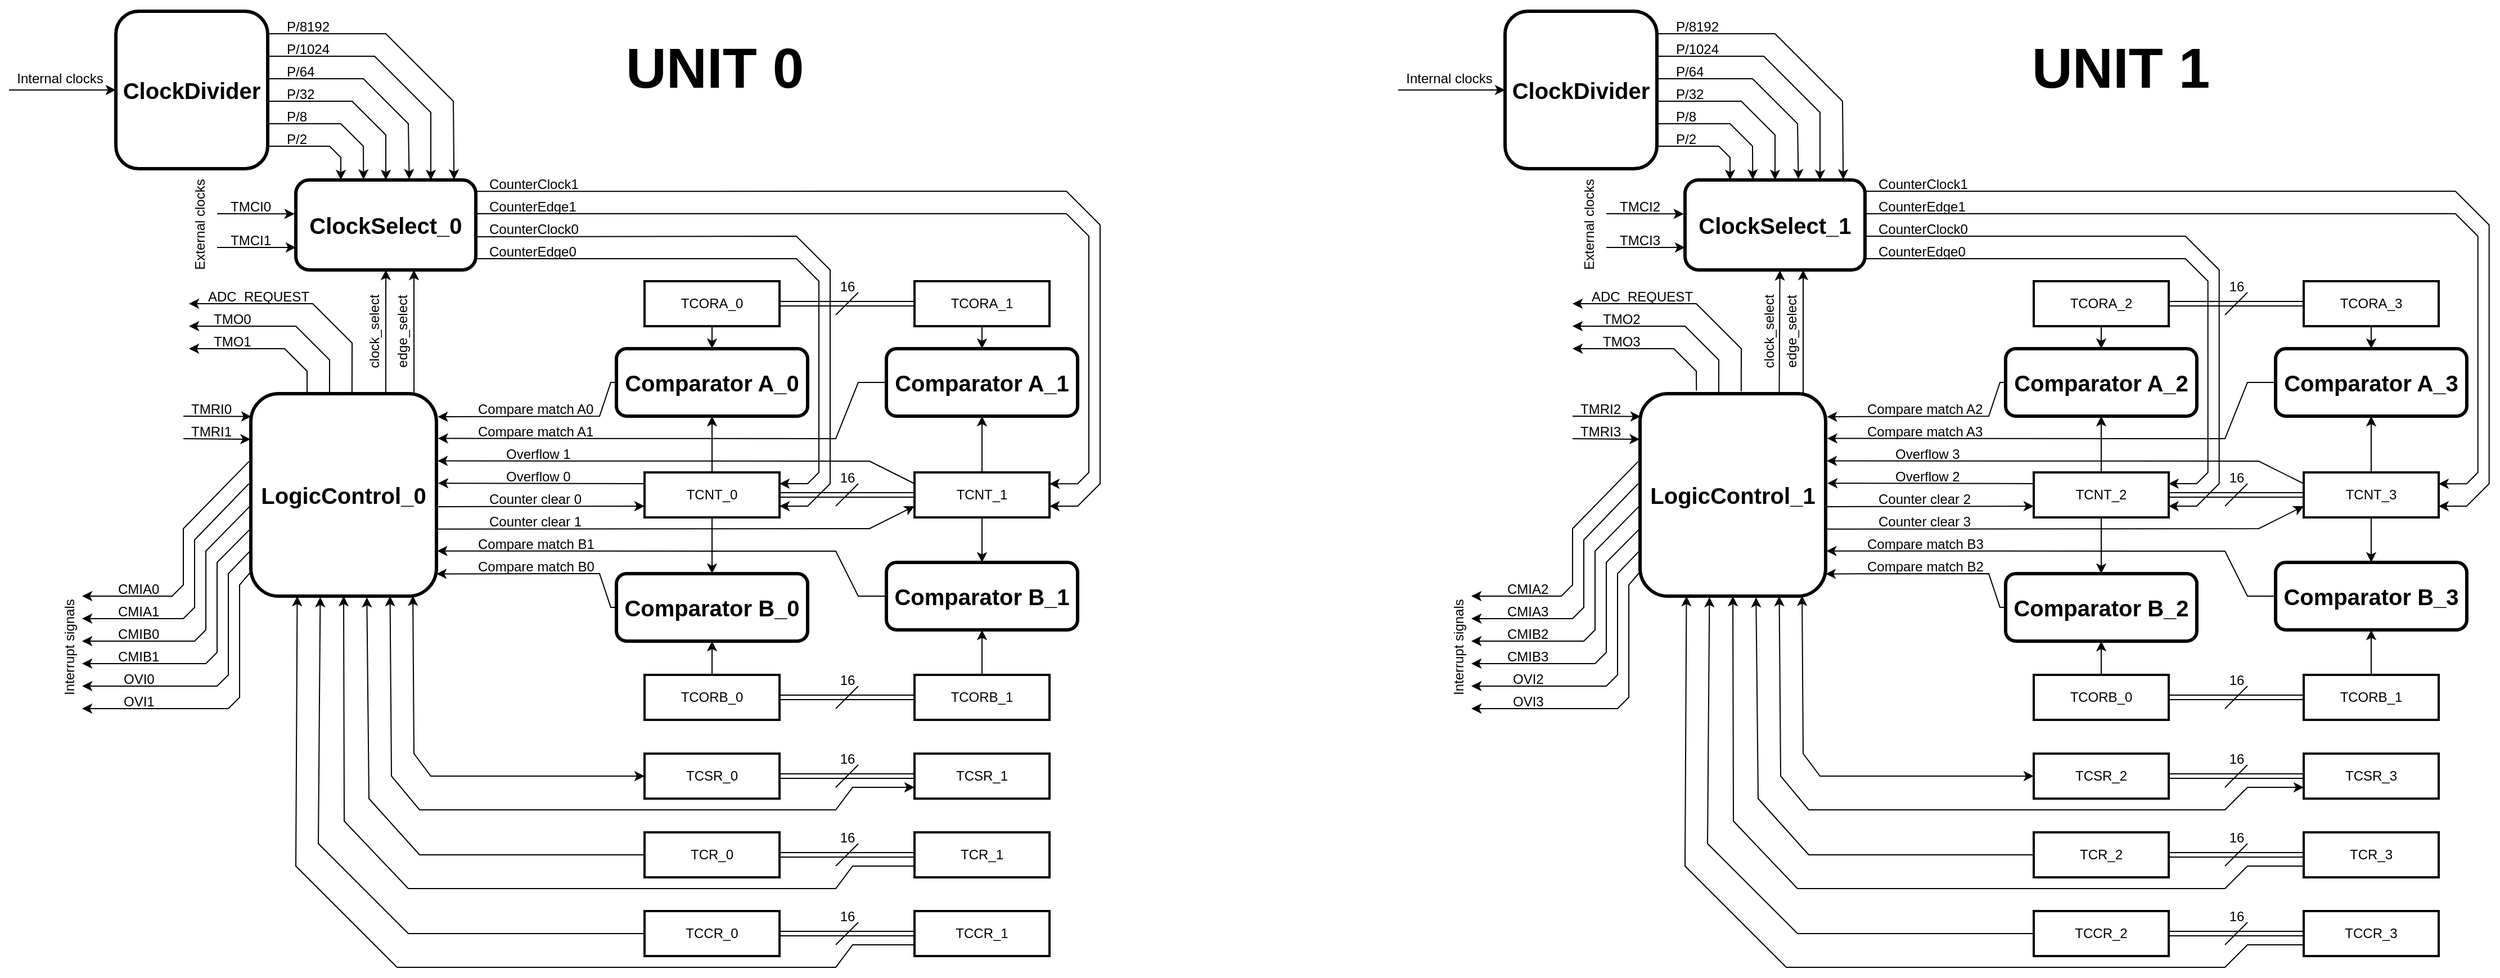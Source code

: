 <mxfile version="27.1.4">
  <diagram name="Page-1" id="8HpQ-8Nv3RYFxjtC_Wua">
    <mxGraphModel dx="1744" dy="1026" grid="1" gridSize="10" guides="1" tooltips="1" connect="1" arrows="1" fold="1" page="1" pageScale="1" pageWidth="1920" pageHeight="1200" math="0" shadow="0">
      <root>
        <mxCell id="0" />
        <mxCell id="1" parent="0" />
        <mxCell id="-IlWu7yrMwcjvubHEvKh-1" value="&lt;font style=&quot;font-size: 20px;&quot;&gt;&lt;span&gt;ClockSelect_0&lt;/span&gt;&lt;/font&gt;" style="rounded=1;whiteSpace=wrap;html=1;fontStyle=1;strokeWidth=3;" parent="1" vertex="1">
          <mxGeometry x="1005" y="260" width="160" height="80" as="geometry" />
        </mxCell>
        <mxCell id="-IlWu7yrMwcjvubHEvKh-2" value="&lt;font style=&quot;font-size: 20px;&quot;&gt;LogicControl_0&lt;/font&gt;" style="rounded=1;whiteSpace=wrap;html=1;strokeWidth=3;fontStyle=1" parent="1" vertex="1">
          <mxGeometry x="965" y="450" width="165" height="180" as="geometry" />
        </mxCell>
        <mxCell id="-IlWu7yrMwcjvubHEvKh-3" value="&lt;font style=&quot;font-size: 20px;&quot;&gt;Comparator A_0&lt;/font&gt;" style="rounded=1;whiteSpace=wrap;html=1;strokeWidth=3;fontStyle=1" parent="1" vertex="1">
          <mxGeometry x="1290" y="410" width="170" height="60" as="geometry" />
        </mxCell>
        <mxCell id="-IlWu7yrMwcjvubHEvKh-4" value="&lt;font style=&quot;font-size: 20px;&quot;&gt;Comparator A_1&lt;/font&gt;" style="rounded=1;whiteSpace=wrap;html=1;strokeWidth=3;fontStyle=1" parent="1" vertex="1">
          <mxGeometry x="1530" y="410" width="170" height="60" as="geometry" />
        </mxCell>
        <mxCell id="-IlWu7yrMwcjvubHEvKh-5" value="&lt;font style=&quot;font-size: 20px;&quot;&gt;Comparator B_0&lt;/font&gt;" style="rounded=1;whiteSpace=wrap;html=1;strokeWidth=3;fontStyle=1" parent="1" vertex="1">
          <mxGeometry x="1290" y="610" width="170" height="60" as="geometry" />
        </mxCell>
        <mxCell id="-IlWu7yrMwcjvubHEvKh-6" value="&lt;font style=&quot;font-size: 20px;&quot;&gt;Comparator B_1&lt;/font&gt;" style="rounded=1;whiteSpace=wrap;html=1;strokeWidth=3;fontStyle=1" parent="1" vertex="1">
          <mxGeometry x="1530" y="600" width="170" height="60" as="geometry" />
        </mxCell>
        <mxCell id="-IlWu7yrMwcjvubHEvKh-7" value="TCORA_0" style="rounded=0;whiteSpace=wrap;html=1;strokeWidth=2;" parent="1" vertex="1">
          <mxGeometry x="1315" y="350" width="120" height="40" as="geometry" />
        </mxCell>
        <mxCell id="-IlWu7yrMwcjvubHEvKh-8" value="TCORA_1" style="rounded=0;whiteSpace=wrap;html=1;strokeWidth=2;" parent="1" vertex="1">
          <mxGeometry x="1555" y="350" width="120" height="40" as="geometry" />
        </mxCell>
        <mxCell id="-IlWu7yrMwcjvubHEvKh-9" value="TCNT_0" style="rounded=0;whiteSpace=wrap;html=1;strokeWidth=2;" parent="1" vertex="1">
          <mxGeometry x="1315" y="520" width="120" height="40" as="geometry" />
        </mxCell>
        <mxCell id="-IlWu7yrMwcjvubHEvKh-11" value="TCNT_1" style="rounded=0;whiteSpace=wrap;html=1;strokeWidth=2;" parent="1" vertex="1">
          <mxGeometry x="1555" y="520" width="120" height="40" as="geometry" />
        </mxCell>
        <mxCell id="-IlWu7yrMwcjvubHEvKh-12" value="TCORB_0" style="rounded=0;whiteSpace=wrap;html=1;strokeWidth=2;" parent="1" vertex="1">
          <mxGeometry x="1315" y="700" width="120" height="40" as="geometry" />
        </mxCell>
        <mxCell id="-IlWu7yrMwcjvubHEvKh-13" value="TCORB_1" style="rounded=0;whiteSpace=wrap;html=1;strokeWidth=2;" parent="1" vertex="1">
          <mxGeometry x="1555" y="700" width="120" height="40" as="geometry" />
        </mxCell>
        <mxCell id="-IlWu7yrMwcjvubHEvKh-14" value="" style="endArrow=classic;html=1;rounded=0;exitX=0.5;exitY=1;exitDx=0;exitDy=0;entryX=0.5;entryY=0;entryDx=0;entryDy=0;" parent="1" source="-IlWu7yrMwcjvubHEvKh-7" target="-IlWu7yrMwcjvubHEvKh-3" edge="1">
          <mxGeometry width="50" height="50" relative="1" as="geometry">
            <mxPoint x="1480" y="380" as="sourcePoint" />
            <mxPoint x="1530" y="330" as="targetPoint" />
          </mxGeometry>
        </mxCell>
        <mxCell id="-IlWu7yrMwcjvubHEvKh-15" value="" style="endArrow=classic;html=1;rounded=0;exitX=0.5;exitY=1;exitDx=0;exitDy=0;entryX=0.5;entryY=0;entryDx=0;entryDy=0;" parent="1" source="-IlWu7yrMwcjvubHEvKh-8" target="-IlWu7yrMwcjvubHEvKh-4" edge="1">
          <mxGeometry width="50" height="50" relative="1" as="geometry">
            <mxPoint x="1700" y="430" as="sourcePoint" />
            <mxPoint x="1750" y="380" as="targetPoint" />
          </mxGeometry>
        </mxCell>
        <mxCell id="-IlWu7yrMwcjvubHEvKh-16" value="" style="endArrow=classic;html=1;rounded=0;exitX=0.5;exitY=0;exitDx=0;exitDy=0;entryX=0.5;entryY=1;entryDx=0;entryDy=0;" parent="1" source="-IlWu7yrMwcjvubHEvKh-11" target="-IlWu7yrMwcjvubHEvKh-4" edge="1">
          <mxGeometry width="50" height="50" relative="1" as="geometry">
            <mxPoint x="1480" y="530" as="sourcePoint" />
            <mxPoint x="1530" y="480" as="targetPoint" />
          </mxGeometry>
        </mxCell>
        <mxCell id="-IlWu7yrMwcjvubHEvKh-18" value="" style="endArrow=classic;html=1;rounded=0;entryX=0.5;entryY=1;entryDx=0;entryDy=0;exitX=0.5;exitY=0;exitDx=0;exitDy=0;" parent="1" source="-IlWu7yrMwcjvubHEvKh-9" target="-IlWu7yrMwcjvubHEvKh-3" edge="1">
          <mxGeometry width="50" height="50" relative="1" as="geometry">
            <mxPoint x="1310" y="550" as="sourcePoint" />
            <mxPoint x="1360" y="500" as="targetPoint" />
          </mxGeometry>
        </mxCell>
        <mxCell id="-IlWu7yrMwcjvubHEvKh-19" value="" style="endArrow=classic;html=1;rounded=0;exitX=0.5;exitY=1;exitDx=0;exitDy=0;entryX=0.5;entryY=0;entryDx=0;entryDy=0;" parent="1" source="-IlWu7yrMwcjvubHEvKh-9" target="-IlWu7yrMwcjvubHEvKh-5" edge="1">
          <mxGeometry width="50" height="50" relative="1" as="geometry">
            <mxPoint x="1220" y="590" as="sourcePoint" />
            <mxPoint x="1270" y="540" as="targetPoint" />
          </mxGeometry>
        </mxCell>
        <mxCell id="-IlWu7yrMwcjvubHEvKh-20" value="" style="endArrow=classic;html=1;rounded=0;exitX=0.5;exitY=1;exitDx=0;exitDy=0;entryX=0.5;entryY=0;entryDx=0;entryDy=0;" parent="1" source="-IlWu7yrMwcjvubHEvKh-11" target="-IlWu7yrMwcjvubHEvKh-6" edge="1">
          <mxGeometry width="50" height="50" relative="1" as="geometry">
            <mxPoint x="1450" y="570" as="sourcePoint" />
            <mxPoint x="1500" y="520" as="targetPoint" />
          </mxGeometry>
        </mxCell>
        <mxCell id="-IlWu7yrMwcjvubHEvKh-21" value="" style="endArrow=classic;html=1;rounded=0;entryX=0.5;entryY=1;entryDx=0;entryDy=0;exitX=0.5;exitY=0;exitDx=0;exitDy=0;" parent="1" source="-IlWu7yrMwcjvubHEvKh-12" target="-IlWu7yrMwcjvubHEvKh-5" edge="1">
          <mxGeometry width="50" height="50" relative="1" as="geometry">
            <mxPoint x="1140" y="700" as="sourcePoint" />
            <mxPoint x="1190" y="650" as="targetPoint" />
          </mxGeometry>
        </mxCell>
        <mxCell id="-IlWu7yrMwcjvubHEvKh-22" value="" style="endArrow=classic;html=1;rounded=0;entryX=0.5;entryY=1;entryDx=0;entryDy=0;exitX=0.5;exitY=0;exitDx=0;exitDy=0;" parent="1" source="-IlWu7yrMwcjvubHEvKh-13" target="-IlWu7yrMwcjvubHEvKh-6" edge="1">
          <mxGeometry width="50" height="50" relative="1" as="geometry">
            <mxPoint x="1480" y="740" as="sourcePoint" />
            <mxPoint x="1530" y="690" as="targetPoint" />
          </mxGeometry>
        </mxCell>
        <mxCell id="-IlWu7yrMwcjvubHEvKh-33" value="TCSR_1" style="rounded=0;whiteSpace=wrap;html=1;strokeWidth=2;" parent="1" vertex="1">
          <mxGeometry x="1555" y="770" width="120" height="40" as="geometry" />
        </mxCell>
        <mxCell id="-IlWu7yrMwcjvubHEvKh-34" value="TCSR_0" style="rounded=0;whiteSpace=wrap;html=1;strokeWidth=2;" parent="1" vertex="1">
          <mxGeometry x="1315" y="770" width="120" height="40" as="geometry" />
        </mxCell>
        <mxCell id="-IlWu7yrMwcjvubHEvKh-38" value="" style="endArrow=classic;startArrow=classic;html=1;rounded=0;entryX=0.873;entryY=0.998;entryDx=0;entryDy=0;entryPerimeter=0;exitX=0;exitY=0.5;exitDx=0;exitDy=0;" parent="1" source="-IlWu7yrMwcjvubHEvKh-34" target="-IlWu7yrMwcjvubHEvKh-2" edge="1">
          <mxGeometry width="50" height="50" relative="1" as="geometry">
            <mxPoint x="1160" y="780" as="sourcePoint" />
            <mxPoint x="1210" y="730" as="targetPoint" />
            <Array as="points">
              <mxPoint x="1125" y="790" />
              <mxPoint x="1110" y="770" />
            </Array>
          </mxGeometry>
        </mxCell>
        <mxCell id="-IlWu7yrMwcjvubHEvKh-39" value="" style="endArrow=classic;startArrow=classic;html=1;rounded=0;entryX=0.75;entryY=1;entryDx=0;entryDy=0;exitX=0;exitY=0.75;exitDx=0;exitDy=0;" parent="1" source="-IlWu7yrMwcjvubHEvKh-33" target="-IlWu7yrMwcjvubHEvKh-2" edge="1">
          <mxGeometry width="50" height="50" relative="1" as="geometry">
            <mxPoint x="1295" y="848" as="sourcePoint" />
            <mxPoint x="1090" y="670" as="targetPoint" />
            <Array as="points">
              <mxPoint x="1500" y="800" />
              <mxPoint x="1485" y="820" />
              <mxPoint x="1115" y="820" />
              <mxPoint x="1090" y="790" />
            </Array>
          </mxGeometry>
        </mxCell>
        <mxCell id="-IlWu7yrMwcjvubHEvKh-40" value="TCR_1" style="rounded=0;whiteSpace=wrap;html=1;strokeWidth=2;" parent="1" vertex="1">
          <mxGeometry x="1555" y="840" width="120" height="40" as="geometry" />
        </mxCell>
        <mxCell id="-IlWu7yrMwcjvubHEvKh-41" value="TCR_0" style="rounded=0;whiteSpace=wrap;html=1;strokeWidth=2;" parent="1" vertex="1">
          <mxGeometry x="1315" y="840" width="120" height="40" as="geometry" />
        </mxCell>
        <mxCell id="-IlWu7yrMwcjvubHEvKh-42" value="TCCR_1" style="rounded=0;whiteSpace=wrap;html=1;strokeWidth=2;" parent="1" vertex="1">
          <mxGeometry x="1555" y="910" width="120" height="40" as="geometry" />
        </mxCell>
        <mxCell id="-IlWu7yrMwcjvubHEvKh-43" value="TCCR_0" style="rounded=0;whiteSpace=wrap;html=1;strokeWidth=2;" parent="1" vertex="1">
          <mxGeometry x="1315" y="910" width="120" height="40" as="geometry" />
        </mxCell>
        <mxCell id="-IlWu7yrMwcjvubHEvKh-44" value="" style="endArrow=classic;html=1;rounded=0;exitX=0;exitY=0.5;exitDx=0;exitDy=0;entryX=0.625;entryY=1.006;entryDx=0;entryDy=0;entryPerimeter=0;" parent="1" source="-IlWu7yrMwcjvubHEvKh-41" target="-IlWu7yrMwcjvubHEvKh-2" edge="1">
          <mxGeometry width="50" height="50" relative="1" as="geometry">
            <mxPoint x="930" y="740" as="sourcePoint" />
            <mxPoint x="1070" y="620" as="targetPoint" />
            <Array as="points">
              <mxPoint x="1115" y="860" />
              <mxPoint x="1070" y="810" />
            </Array>
          </mxGeometry>
        </mxCell>
        <mxCell id="-IlWu7yrMwcjvubHEvKh-45" value="" style="endArrow=classic;html=1;rounded=0;exitX=0;exitY=0.75;exitDx=0;exitDy=0;entryX=0.5;entryY=1;entryDx=0;entryDy=0;" parent="1" source="-IlWu7yrMwcjvubHEvKh-40" target="-IlWu7yrMwcjvubHEvKh-2" edge="1">
          <mxGeometry width="50" height="50" relative="1" as="geometry">
            <mxPoint x="1550" y="830" as="sourcePoint" />
            <mxPoint x="1050" y="600" as="targetPoint" />
            <Array as="points">
              <mxPoint x="1500" y="870" />
              <mxPoint x="1485" y="890" />
              <mxPoint x="1105" y="890" />
              <mxPoint x="1048" y="830" />
            </Array>
          </mxGeometry>
        </mxCell>
        <mxCell id="-IlWu7yrMwcjvubHEvKh-46" value="" style="endArrow=classic;html=1;rounded=0;entryX=0.374;entryY=1.005;entryDx=0;entryDy=0;entryPerimeter=0;exitX=0;exitY=0.5;exitDx=0;exitDy=0;" parent="1" source="-IlWu7yrMwcjvubHEvKh-43" target="-IlWu7yrMwcjvubHEvKh-2" edge="1">
          <mxGeometry width="50" height="50" relative="1" as="geometry">
            <mxPoint x="840" y="720" as="sourcePoint" />
            <mxPoint x="890" y="670" as="targetPoint" />
            <Array as="points">
              <mxPoint x="1105" y="930" />
              <mxPoint x="1025" y="850" />
            </Array>
          </mxGeometry>
        </mxCell>
        <mxCell id="-IlWu7yrMwcjvubHEvKh-47" value="" style="endArrow=classic;html=1;rounded=0;exitX=0;exitY=0.75;exitDx=0;exitDy=0;entryX=0.25;entryY=1;entryDx=0;entryDy=0;" parent="1" source="-IlWu7yrMwcjvubHEvKh-42" target="-IlWu7yrMwcjvubHEvKh-2" edge="1">
          <mxGeometry width="50" height="50" relative="1" as="geometry">
            <mxPoint x="910" y="970" as="sourcePoint" />
            <mxPoint x="960" y="920" as="targetPoint" />
            <Array as="points">
              <mxPoint x="1500" y="940" />
              <mxPoint x="1485" y="960" />
              <mxPoint x="1095" y="960" />
              <mxPoint x="1005" y="870" />
            </Array>
          </mxGeometry>
        </mxCell>
        <mxCell id="-IlWu7yrMwcjvubHEvKh-49" value="" style="endArrow=classic;html=1;rounded=0;exitX=-0.002;exitY=0.882;exitDx=0;exitDy=0;exitPerimeter=0;" parent="1" source="-IlWu7yrMwcjvubHEvKh-2" edge="1">
          <mxGeometry width="50" height="50" relative="1" as="geometry">
            <mxPoint x="870" y="600" as="sourcePoint" />
            <mxPoint x="815" y="730" as="targetPoint" />
            <Array as="points">
              <mxPoint x="955" y="620" />
              <mxPoint x="955" y="720" />
              <mxPoint x="945" y="730" />
            </Array>
          </mxGeometry>
        </mxCell>
        <mxCell id="-IlWu7yrMwcjvubHEvKh-50" value="" style="endArrow=classic;html=1;rounded=0;exitX=-0.005;exitY=0.778;exitDx=0;exitDy=0;exitPerimeter=0;" parent="1" source="-IlWu7yrMwcjvubHEvKh-2" edge="1">
          <mxGeometry width="50" height="50" relative="1" as="geometry">
            <mxPoint x="864" y="591" as="sourcePoint" />
            <mxPoint x="815" y="710" as="targetPoint" />
            <Array as="points">
              <mxPoint x="945" y="610" />
              <mxPoint x="945" y="700" />
              <mxPoint x="935" y="710" />
            </Array>
          </mxGeometry>
        </mxCell>
        <mxCell id="-IlWu7yrMwcjvubHEvKh-51" value="" style="endArrow=classic;html=1;rounded=0;exitX=-0.004;exitY=0.669;exitDx=0;exitDy=0;exitPerimeter=0;" parent="1" source="-IlWu7yrMwcjvubHEvKh-2" edge="1">
          <mxGeometry width="50" height="50" relative="1" as="geometry">
            <mxPoint x="945" y="580" as="sourcePoint" />
            <mxPoint x="815" y="690" as="targetPoint" />
            <Array as="points">
              <mxPoint x="935" y="600" />
              <mxPoint x="935" y="680" />
              <mxPoint x="925" y="690" />
            </Array>
          </mxGeometry>
        </mxCell>
        <mxCell id="-IlWu7yrMwcjvubHEvKh-52" value="" style="endArrow=classic;html=1;rounded=0;exitX=-0.007;exitY=0.558;exitDx=0;exitDy=0;exitPerimeter=0;" parent="1" source="-IlWu7yrMwcjvubHEvKh-2" edge="1">
          <mxGeometry width="50" height="50" relative="1" as="geometry">
            <mxPoint x="865" y="563.84" as="sourcePoint" />
            <mxPoint x="815" y="670" as="targetPoint" />
            <Array as="points">
              <mxPoint x="925" y="590" />
              <mxPoint x="925" y="660" />
              <mxPoint x="915" y="670" />
            </Array>
          </mxGeometry>
        </mxCell>
        <mxCell id="-IlWu7yrMwcjvubHEvKh-53" value="" style="endArrow=classic;html=1;rounded=0;exitX=-0.011;exitY=0.445;exitDx=0;exitDy=0;exitPerimeter=0;" parent="1" source="-IlWu7yrMwcjvubHEvKh-2" edge="1">
          <mxGeometry width="50" height="50" relative="1" as="geometry">
            <mxPoint x="945" y="552.5" as="sourcePoint" />
            <mxPoint x="815" y="650" as="targetPoint" />
            <Array as="points">
              <mxPoint x="915" y="580" />
              <mxPoint x="915" y="640" />
              <mxPoint x="905" y="650" />
            </Array>
          </mxGeometry>
        </mxCell>
        <mxCell id="-IlWu7yrMwcjvubHEvKh-54" value="" style="endArrow=classic;html=1;rounded=0;exitX=-0.01;exitY=0.335;exitDx=0;exitDy=0;exitPerimeter=0;" parent="1" source="-IlWu7yrMwcjvubHEvKh-2" edge="1">
          <mxGeometry width="50" height="50" relative="1" as="geometry">
            <mxPoint x="865" y="541.34" as="sourcePoint" />
            <mxPoint x="815" y="630" as="targetPoint" />
            <Array as="points">
              <mxPoint x="905" y="570" />
              <mxPoint x="905" y="620" />
              <mxPoint x="895" y="630" />
            </Array>
          </mxGeometry>
        </mxCell>
        <mxCell id="-IlWu7yrMwcjvubHEvKh-55" value="CMIA0" style="text;whiteSpace=wrap;" parent="1" vertex="1">
          <mxGeometry x="845" y="610" width="70" height="40" as="geometry" />
        </mxCell>
        <mxCell id="-IlWu7yrMwcjvubHEvKh-56" value="CMIA1" style="text;whiteSpace=wrap;" parent="1" vertex="1">
          <mxGeometry x="845" y="630" width="70" height="40" as="geometry" />
        </mxCell>
        <mxCell id="-IlWu7yrMwcjvubHEvKh-57" value="CMIB0" style="text;whiteSpace=wrap;" parent="1" vertex="1">
          <mxGeometry x="845" y="650" width="70" height="40" as="geometry" />
        </mxCell>
        <mxCell id="-IlWu7yrMwcjvubHEvKh-58" value="CMIB1" style="text;whiteSpace=wrap;" parent="1" vertex="1">
          <mxGeometry x="845" y="670" width="70" height="40" as="geometry" />
        </mxCell>
        <mxCell id="-IlWu7yrMwcjvubHEvKh-59" value="OVI0" style="text;whiteSpace=wrap;" parent="1" vertex="1">
          <mxGeometry x="850" y="690" width="60" height="40" as="geometry" />
        </mxCell>
        <mxCell id="-IlWu7yrMwcjvubHEvKh-60" value="OVI1" style="text;whiteSpace=wrap;" parent="1" vertex="1">
          <mxGeometry x="850" y="710" width="60" height="40" as="geometry" />
        </mxCell>
        <mxCell id="-IlWu7yrMwcjvubHEvKh-61" value="Interrupt signals" style="text;whiteSpace=wrap;rotation=-90;" parent="1" vertex="1">
          <mxGeometry x="750" y="640" width="120" height="40" as="geometry" />
        </mxCell>
        <mxCell id="-IlWu7yrMwcjvubHEvKh-62" value="TMRI0" style="text;whiteSpace=wrap;" parent="1" vertex="1">
          <mxGeometry x="910" y="450" width="70" height="40" as="geometry" />
        </mxCell>
        <mxCell id="-IlWu7yrMwcjvubHEvKh-63" value="TMRI1" style="text;whiteSpace=wrap;" parent="1" vertex="1">
          <mxGeometry x="910" y="470" width="70" height="40" as="geometry" />
        </mxCell>
        <mxCell id="-IlWu7yrMwcjvubHEvKh-64" value="" style="endArrow=classic;html=1;rounded=0;entryX=0.003;entryY=0.113;entryDx=0;entryDy=0;entryPerimeter=0;" parent="1" target="-IlWu7yrMwcjvubHEvKh-2" edge="1">
          <mxGeometry width="50" height="50" relative="1" as="geometry">
            <mxPoint x="905" y="470" as="sourcePoint" />
            <mxPoint x="965" y="470" as="targetPoint" />
          </mxGeometry>
        </mxCell>
        <mxCell id="-IlWu7yrMwcjvubHEvKh-65" value="" style="endArrow=classic;html=1;rounded=0;entryX=-0.002;entryY=0.225;entryDx=0;entryDy=0;entryPerimeter=0;" parent="1" target="-IlWu7yrMwcjvubHEvKh-2" edge="1">
          <mxGeometry width="50" height="50" relative="1" as="geometry">
            <mxPoint x="905" y="490" as="sourcePoint" />
            <mxPoint x="840" y="510" as="targetPoint" />
          </mxGeometry>
        </mxCell>
        <mxCell id="-IlWu7yrMwcjvubHEvKh-66" value="TMO0" style="text;whiteSpace=wrap;" parent="1" vertex="1">
          <mxGeometry x="930" y="370" width="70" height="40" as="geometry" />
        </mxCell>
        <mxCell id="-IlWu7yrMwcjvubHEvKh-67" value="TMO1" style="text;whiteSpace=wrap;" parent="1" vertex="1">
          <mxGeometry x="930" y="390" width="70" height="40" as="geometry" />
        </mxCell>
        <mxCell id="-IlWu7yrMwcjvubHEvKh-68" value="" style="endArrow=classic;html=1;rounded=0;exitX=0.424;exitY=0;exitDx=0;exitDy=0;exitPerimeter=0;" parent="1" source="-IlWu7yrMwcjvubHEvKh-2" edge="1">
          <mxGeometry width="50" height="50" relative="1" as="geometry">
            <mxPoint x="910" y="440" as="sourcePoint" />
            <mxPoint x="910" y="390" as="targetPoint" />
            <Array as="points">
              <mxPoint x="1035" y="420" />
              <mxPoint x="1005" y="390" />
            </Array>
          </mxGeometry>
        </mxCell>
        <mxCell id="-IlWu7yrMwcjvubHEvKh-70" value="" style="endArrow=classic;html=1;rounded=0;exitX=0.303;exitY=-0.006;exitDx=0;exitDy=0;exitPerimeter=0;" parent="1" source="-IlWu7yrMwcjvubHEvKh-2" edge="1">
          <mxGeometry width="50" height="50" relative="1" as="geometry">
            <mxPoint x="1015" y="449" as="sourcePoint" />
            <mxPoint x="910" y="410" as="targetPoint" />
            <Array as="points">
              <mxPoint x="1015" y="430" />
              <mxPoint x="995" y="410" />
            </Array>
          </mxGeometry>
        </mxCell>
        <mxCell id="-IlWu7yrMwcjvubHEvKh-72" value="" style="endArrow=classic;html=1;rounded=0;entryX=0.25;entryY=0;entryDx=0;entryDy=0;" parent="1" target="-IlWu7yrMwcjvubHEvKh-1" edge="1">
          <mxGeometry width="50" height="50" relative="1" as="geometry">
            <mxPoint x="975" y="230" as="sourcePoint" />
            <mxPoint x="795" y="160" as="targetPoint" />
            <Array as="points">
              <mxPoint x="1035" y="230" />
              <mxPoint x="1045" y="240" />
            </Array>
          </mxGeometry>
        </mxCell>
        <mxCell id="-IlWu7yrMwcjvubHEvKh-73" value="" style="endArrow=classic;html=1;rounded=0;entryX=0.5;entryY=0;entryDx=0;entryDy=0;targetPerimeterSpacing=1;" parent="1" target="-IlWu7yrMwcjvubHEvKh-1" edge="1">
          <mxGeometry width="50" height="50" relative="1" as="geometry">
            <mxPoint x="975" y="190" as="sourcePoint" />
            <mxPoint x="910" y="190" as="targetPoint" />
            <Array as="points">
              <mxPoint x="1055" y="190" />
              <mxPoint x="1085" y="220" />
            </Array>
          </mxGeometry>
        </mxCell>
        <mxCell id="-IlWu7yrMwcjvubHEvKh-74" value="" style="endArrow=classic;html=1;rounded=0;entryX=0.75;entryY=0;entryDx=0;entryDy=0;" parent="1" target="-IlWu7yrMwcjvubHEvKh-1" edge="1">
          <mxGeometry width="50" height="50" relative="1" as="geometry">
            <mxPoint x="975" y="150" as="sourcePoint" />
            <mxPoint x="1185" y="190" as="targetPoint" />
            <Array as="points">
              <mxPoint x="1075" y="150" />
              <mxPoint x="1125" y="200" />
            </Array>
          </mxGeometry>
        </mxCell>
        <mxCell id="-IlWu7yrMwcjvubHEvKh-75" value="" style="endArrow=classic;html=1;rounded=0;entryX=0.376;entryY=-0.005;entryDx=0;entryDy=0;entryPerimeter=0;" parent="1" target="-IlWu7yrMwcjvubHEvKh-1" edge="1">
          <mxGeometry width="50" height="50" relative="1" as="geometry">
            <mxPoint x="975" y="210" as="sourcePoint" />
            <mxPoint x="905" y="270" as="targetPoint" />
            <Array as="points">
              <mxPoint x="1045" y="210" />
              <mxPoint x="1065" y="230" />
            </Array>
          </mxGeometry>
        </mxCell>
        <mxCell id="-IlWu7yrMwcjvubHEvKh-76" value="" style="endArrow=classic;html=1;rounded=0;entryX=0.63;entryY=-0.009;entryDx=0;entryDy=0;entryPerimeter=0;" parent="1" target="-IlWu7yrMwcjvubHEvKh-1" edge="1">
          <mxGeometry width="50" height="50" relative="1" as="geometry">
            <mxPoint x="975" y="170" as="sourcePoint" />
            <mxPoint x="1075" y="180" as="targetPoint" />
            <Array as="points">
              <mxPoint x="1065" y="170" />
              <mxPoint x="1105" y="210" />
            </Array>
          </mxGeometry>
        </mxCell>
        <mxCell id="-IlWu7yrMwcjvubHEvKh-77" value="" style="endArrow=classic;html=1;rounded=0;entryX=0.879;entryY=-0.005;entryDx=0;entryDy=0;entryPerimeter=0;" parent="1" target="-IlWu7yrMwcjvubHEvKh-1" edge="1">
          <mxGeometry width="50" height="50" relative="1" as="geometry">
            <mxPoint x="975" y="130" as="sourcePoint" />
            <mxPoint x="885" y="170" as="targetPoint" />
            <Array as="points">
              <mxPoint x="1085" y="130" />
              <mxPoint x="1145" y="190" />
            </Array>
          </mxGeometry>
        </mxCell>
        <mxCell id="-IlWu7yrMwcjvubHEvKh-79" value="TMCI0" style="text;whiteSpace=wrap;" parent="1" vertex="1">
          <mxGeometry x="945" y="270" width="70" height="40" as="geometry" />
        </mxCell>
        <mxCell id="-IlWu7yrMwcjvubHEvKh-80" value="" style="endArrow=classic;html=1;rounded=0;entryX=-0.007;entryY=0.377;entryDx=0;entryDy=0;entryPerimeter=0;" parent="1" target="-IlWu7yrMwcjvubHEvKh-1" edge="1">
          <mxGeometry width="50" height="50" relative="1" as="geometry">
            <mxPoint x="935" y="290" as="sourcePoint" />
            <mxPoint x="975" y="270" as="targetPoint" />
          </mxGeometry>
        </mxCell>
        <mxCell id="-IlWu7yrMwcjvubHEvKh-81" value="" style="endArrow=classic;html=1;rounded=0;entryX=0;entryY=0.75;entryDx=0;entryDy=0;" parent="1" target="-IlWu7yrMwcjvubHEvKh-1" edge="1">
          <mxGeometry width="50" height="50" relative="1" as="geometry">
            <mxPoint x="935" y="320" as="sourcePoint" />
            <mxPoint x="945" y="300" as="targetPoint" />
          </mxGeometry>
        </mxCell>
        <mxCell id="-IlWu7yrMwcjvubHEvKh-82" value="TMCI1" style="text;whiteSpace=wrap;" parent="1" vertex="1">
          <mxGeometry x="945" y="300" width="70" height="40" as="geometry" />
        </mxCell>
        <mxCell id="-IlWu7yrMwcjvubHEvKh-85" value="" style="endArrow=classic;html=1;rounded=0;exitX=0.727;exitY=0;exitDx=0;exitDy=0;entryX=0.5;entryY=1;entryDx=0;entryDy=0;exitPerimeter=0;" parent="1" source="-IlWu7yrMwcjvubHEvKh-2" target="-IlWu7yrMwcjvubHEvKh-1" edge="1">
          <mxGeometry width="50" height="50" relative="1" as="geometry">
            <mxPoint x="1065" y="420" as="sourcePoint" />
            <mxPoint x="1115" y="370" as="targetPoint" />
          </mxGeometry>
        </mxCell>
        <mxCell id="-IlWu7yrMwcjvubHEvKh-86" value="" style="endArrow=classic;html=1;rounded=0;exitX=1.009;exitY=0.631;exitDx=0;exitDy=0;entryX=1;entryY=0.75;entryDx=0;entryDy=0;exitPerimeter=0;" parent="1" source="-IlWu7yrMwcjvubHEvKh-1" target="-IlWu7yrMwcjvubHEvKh-9" edge="1">
          <mxGeometry width="50" height="50" relative="1" as="geometry">
            <mxPoint x="1395" y="270" as="sourcePoint" />
            <mxPoint x="1465" y="500" as="targetPoint" />
            <Array as="points">
              <mxPoint x="1450" y="310" />
              <mxPoint x="1480" y="340" />
              <mxPoint x="1480" y="530" />
              <mxPoint x="1460" y="550" />
            </Array>
          </mxGeometry>
        </mxCell>
        <mxCell id="-IlWu7yrMwcjvubHEvKh-87" value="" style="endArrow=classic;html=1;rounded=0;exitX=1.005;exitY=0.127;exitDx=0;exitDy=0;entryX=1;entryY=0.75;entryDx=0;entryDy=0;exitPerimeter=0;" parent="1" source="-IlWu7yrMwcjvubHEvKh-1" target="-IlWu7yrMwcjvubHEvKh-11" edge="1">
          <mxGeometry width="50" height="50" relative="1" as="geometry">
            <mxPoint x="1175" y="290" as="sourcePoint" />
            <mxPoint x="1755.513" y="400" as="targetPoint" />
            <Array as="points">
              <mxPoint x="1690" y="270" />
              <mxPoint x="1720" y="300" />
              <mxPoint x="1720" y="530" />
              <mxPoint x="1700" y="550" />
            </Array>
          </mxGeometry>
        </mxCell>
        <mxCell id="-IlWu7yrMwcjvubHEvKh-88" value="External clocks" style="text;html=1;align=center;verticalAlign=middle;resizable=0;points=[];autosize=1;strokeColor=none;fillColor=none;rotation=-90;" parent="1" vertex="1">
          <mxGeometry x="870" y="285" width="100" height="30" as="geometry" />
        </mxCell>
        <mxCell id="-IlWu7yrMwcjvubHEvKh-89" value="Internal clocks" style="text;html=1;align=center;verticalAlign=middle;resizable=0;points=[];autosize=1;strokeColor=none;fillColor=none;rotation=0;" parent="1" vertex="1">
          <mxGeometry x="745" y="155" width="100" height="30" as="geometry" />
        </mxCell>
        <mxCell id="-IlWu7yrMwcjvubHEvKh-90" value="clock_select" style="text;html=1;align=center;verticalAlign=middle;resizable=0;points=[];autosize=1;strokeColor=none;fillColor=none;rotation=-90;" parent="1" vertex="1">
          <mxGeometry x="1030" y="380" width="90" height="30" as="geometry" />
        </mxCell>
        <mxCell id="-IlWu7yrMwcjvubHEvKh-92" value="" style="shape=link;endArrow=classic;startArrow=classic;html=1;rounded=0;entryX=0;entryY=0.5;entryDx=0;entryDy=0;exitX=1;exitY=0.5;exitDx=0;exitDy=0;" parent="1" source="-IlWu7yrMwcjvubHEvKh-9" target="-IlWu7yrMwcjvubHEvKh-11" edge="1">
          <mxGeometry width="100" height="100" relative="1" as="geometry">
            <mxPoint x="1345" y="590" as="sourcePoint" />
            <mxPoint x="1445" y="490" as="targetPoint" />
          </mxGeometry>
        </mxCell>
        <mxCell id="-IlWu7yrMwcjvubHEvKh-93" value="" style="endArrow=none;html=1;rounded=0;" parent="1" edge="1">
          <mxGeometry width="50" height="50" relative="1" as="geometry">
            <mxPoint x="1485" y="550" as="sourcePoint" />
            <mxPoint x="1505" y="530" as="targetPoint" />
          </mxGeometry>
        </mxCell>
        <mxCell id="-IlWu7yrMwcjvubHEvKh-94" value="16" style="text;html=1;align=center;verticalAlign=middle;resizable=0;points=[];autosize=1;strokeColor=none;fillColor=none;" parent="1" vertex="1">
          <mxGeometry x="1475" y="510" width="40" height="30" as="geometry" />
        </mxCell>
        <mxCell id="-IlWu7yrMwcjvubHEvKh-95" value="" style="shape=link;endArrow=classic;startArrow=classic;html=1;rounded=0;entryX=0;entryY=0.5;entryDx=0;entryDy=0;exitX=1;exitY=0.5;exitDx=0;exitDy=0;" parent="1" source="-IlWu7yrMwcjvubHEvKh-7" target="-IlWu7yrMwcjvubHEvKh-8" edge="1">
          <mxGeometry width="100" height="100" relative="1" as="geometry">
            <mxPoint x="1465" y="370" as="sourcePoint" />
            <mxPoint x="1535" y="370" as="targetPoint" />
          </mxGeometry>
        </mxCell>
        <mxCell id="-IlWu7yrMwcjvubHEvKh-96" value="" style="endArrow=none;html=1;rounded=0;" parent="1" edge="1">
          <mxGeometry width="50" height="50" relative="1" as="geometry">
            <mxPoint x="1485" y="380" as="sourcePoint" />
            <mxPoint x="1505" y="360" as="targetPoint" />
          </mxGeometry>
        </mxCell>
        <mxCell id="-IlWu7yrMwcjvubHEvKh-97" value="16" style="text;html=1;align=center;verticalAlign=middle;resizable=0;points=[];autosize=1;strokeColor=none;fillColor=none;" parent="1" vertex="1">
          <mxGeometry x="1475" y="340" width="40" height="30" as="geometry" />
        </mxCell>
        <mxCell id="-IlWu7yrMwcjvubHEvKh-99" value="" style="shape=link;endArrow=classic;startArrow=classic;html=1;rounded=0;entryX=0;entryY=0.5;entryDx=0;entryDy=0;exitX=1;exitY=0.5;exitDx=0;exitDy=0;" parent="1" source="-IlWu7yrMwcjvubHEvKh-12" target="-IlWu7yrMwcjvubHEvKh-13" edge="1">
          <mxGeometry width="100" height="100" relative="1" as="geometry">
            <mxPoint x="1455" y="710" as="sourcePoint" />
            <mxPoint x="1535" y="710" as="targetPoint" />
          </mxGeometry>
        </mxCell>
        <mxCell id="-IlWu7yrMwcjvubHEvKh-100" value="" style="endArrow=none;html=1;rounded=0;" parent="1" edge="1">
          <mxGeometry width="50" height="50" relative="1" as="geometry">
            <mxPoint x="1485" y="730" as="sourcePoint" />
            <mxPoint x="1505" y="710" as="targetPoint" />
          </mxGeometry>
        </mxCell>
        <mxCell id="-IlWu7yrMwcjvubHEvKh-101" value="16" style="text;html=1;align=center;verticalAlign=middle;resizable=0;points=[];autosize=1;strokeColor=none;fillColor=none;" parent="1" vertex="1">
          <mxGeometry x="1475" y="690" width="40" height="30" as="geometry" />
        </mxCell>
        <mxCell id="-IlWu7yrMwcjvubHEvKh-104" value="" style="endArrow=classic;html=1;rounded=0;entryX=0;entryY=0.75;entryDx=0;entryDy=0;exitX=1.005;exitY=0.558;exitDx=0;exitDy=0;exitPerimeter=0;" parent="1" source="-IlWu7yrMwcjvubHEvKh-2" target="-IlWu7yrMwcjvubHEvKh-9" edge="1">
          <mxGeometry width="50" height="50" relative="1" as="geometry">
            <mxPoint x="1135" y="550" as="sourcePoint" />
            <mxPoint x="1205" y="540" as="targetPoint" />
          </mxGeometry>
        </mxCell>
        <mxCell id="-IlWu7yrMwcjvubHEvKh-105" value="" style="endArrow=classic;html=1;rounded=0;exitX=0;exitY=0.25;exitDx=0;exitDy=0;entryX=1.009;entryY=0.442;entryDx=0;entryDy=0;entryPerimeter=0;" parent="1" source="-IlWu7yrMwcjvubHEvKh-9" target="-IlWu7yrMwcjvubHEvKh-2" edge="1">
          <mxGeometry width="50" height="50" relative="1" as="geometry">
            <mxPoint x="1255" y="530" as="sourcePoint" />
            <mxPoint x="1255" y="480" as="targetPoint" />
          </mxGeometry>
        </mxCell>
        <mxCell id="-IlWu7yrMwcjvubHEvKh-106" value="Overflow 0" style="text;whiteSpace=wrap;" parent="1" vertex="1">
          <mxGeometry x="1190" y="510" width="90" height="40" as="geometry" />
        </mxCell>
        <mxCell id="-IlWu7yrMwcjvubHEvKh-107" value="Counter clear 0" style="text;whiteSpace=wrap;" parent="1" vertex="1">
          <mxGeometry x="1175" y="530" width="120" height="40" as="geometry" />
        </mxCell>
        <mxCell id="-IlWu7yrMwcjvubHEvKh-108" value="" style="endArrow=classic;html=1;rounded=0;exitX=0;exitY=0.25;exitDx=0;exitDy=0;entryX=1.006;entryY=0.332;entryDx=0;entryDy=0;entryPerimeter=0;" parent="1" source="-IlWu7yrMwcjvubHEvKh-11" target="-IlWu7yrMwcjvubHEvKh-2" edge="1">
          <mxGeometry width="50" height="50" relative="1" as="geometry">
            <mxPoint x="1215" y="490" as="sourcePoint" />
            <mxPoint x="1265" y="440" as="targetPoint" />
            <Array as="points">
              <mxPoint x="1515" y="510" />
            </Array>
          </mxGeometry>
        </mxCell>
        <mxCell id="-IlWu7yrMwcjvubHEvKh-109" value="" style="endArrow=classic;html=1;rounded=0;entryX=0;entryY=0.75;entryDx=0;entryDy=0;exitX=1;exitY=0.669;exitDx=0;exitDy=0;exitPerimeter=0;" parent="1" source="-IlWu7yrMwcjvubHEvKh-2" target="-IlWu7yrMwcjvubHEvKh-11" edge="1">
          <mxGeometry width="50" height="50" relative="1" as="geometry">
            <mxPoint x="1155" y="570" as="sourcePoint" />
            <mxPoint x="1275" y="560" as="targetPoint" />
            <Array as="points">
              <mxPoint x="1515" y="570" />
            </Array>
          </mxGeometry>
        </mxCell>
        <mxCell id="-IlWu7yrMwcjvubHEvKh-111" value="Overflow 1" style="text;whiteSpace=wrap;html=1;" parent="1" vertex="1">
          <mxGeometry x="1190" y="490" width="90" height="40" as="geometry" />
        </mxCell>
        <mxCell id="-IlWu7yrMwcjvubHEvKh-112" value="Counter clear 1" style="text;whiteSpace=wrap;html=1;" parent="1" vertex="1">
          <mxGeometry x="1175" y="550" width="120" height="40" as="geometry" />
        </mxCell>
        <mxCell id="-IlWu7yrMwcjvubHEvKh-113" value="" style="endArrow=classic;html=1;rounded=0;entryX=1.004;entryY=0.777;entryDx=0;entryDy=0;entryPerimeter=0;exitX=0;exitY=0.5;exitDx=0;exitDy=0;" parent="1" source="-IlWu7yrMwcjvubHEvKh-6" target="-IlWu7yrMwcjvubHEvKh-2" edge="1">
          <mxGeometry width="50" height="50" relative="1" as="geometry">
            <mxPoint x="1145" y="640" as="sourcePoint" />
            <mxPoint x="1195" y="590" as="targetPoint" />
            <Array as="points">
              <mxPoint x="1505" y="630" />
              <mxPoint x="1485" y="590" />
            </Array>
          </mxGeometry>
        </mxCell>
        <mxCell id="-IlWu7yrMwcjvubHEvKh-115" value="" style="endArrow=classic;html=1;rounded=0;exitX=0;exitY=0.5;exitDx=0;exitDy=0;entryX=1;entryY=0.89;entryDx=0;entryDy=0;entryPerimeter=0;" parent="1" source="-IlWu7yrMwcjvubHEvKh-5" target="-IlWu7yrMwcjvubHEvKh-2" edge="1">
          <mxGeometry width="50" height="50" relative="1" as="geometry">
            <mxPoint x="1175" y="650" as="sourcePoint" />
            <mxPoint x="1135" y="610" as="targetPoint" />
            <Array as="points">
              <mxPoint x="1285" y="640" />
              <mxPoint x="1275" y="610" />
            </Array>
          </mxGeometry>
        </mxCell>
        <mxCell id="-IlWu7yrMwcjvubHEvKh-116" value="Compare match B1" style="text;whiteSpace=wrap;" parent="1" vertex="1">
          <mxGeometry x="1165" y="570" width="140" height="40" as="geometry" />
        </mxCell>
        <mxCell id="-IlWu7yrMwcjvubHEvKh-117" value="Compare match B0" style="text;whiteSpace=wrap;" parent="1" vertex="1">
          <mxGeometry x="1165" y="590" width="140" height="40" as="geometry" />
        </mxCell>
        <mxCell id="-IlWu7yrMwcjvubHEvKh-118" value="" style="endArrow=classic;html=1;rounded=0;exitX=0;exitY=0.5;exitDx=0;exitDy=0;entryX=1.008;entryY=0.221;entryDx=0;entryDy=0;entryPerimeter=0;" parent="1" source="-IlWu7yrMwcjvubHEvKh-4" target="-IlWu7yrMwcjvubHEvKh-2" edge="1">
          <mxGeometry width="50" height="50" relative="1" as="geometry">
            <mxPoint x="1225" y="490" as="sourcePoint" />
            <mxPoint x="1165" y="490" as="targetPoint" />
            <Array as="points">
              <mxPoint x="1505" y="440" />
              <mxPoint x="1485" y="490" />
            </Array>
          </mxGeometry>
        </mxCell>
        <mxCell id="-IlWu7yrMwcjvubHEvKh-120" value="Compare match A1" style="text;whiteSpace=wrap;" parent="1" vertex="1">
          <mxGeometry x="1165" y="470" width="140" height="40" as="geometry" />
        </mxCell>
        <mxCell id="-IlWu7yrMwcjvubHEvKh-121" value="" style="endArrow=classic;html=1;rounded=0;exitX=0;exitY=0.5;exitDx=0;exitDy=0;entryX=1.007;entryY=0.114;entryDx=0;entryDy=0;entryPerimeter=0;" parent="1" source="-IlWu7yrMwcjvubHEvKh-3" target="-IlWu7yrMwcjvubHEvKh-2" edge="1">
          <mxGeometry width="50" height="50" relative="1" as="geometry">
            <mxPoint x="1255" y="390" as="sourcePoint" />
            <mxPoint x="1135" y="470" as="targetPoint" />
            <Array as="points">
              <mxPoint x="1285" y="440" />
              <mxPoint x="1275" y="470" />
            </Array>
          </mxGeometry>
        </mxCell>
        <mxCell id="-IlWu7yrMwcjvubHEvKh-122" value="Compare match A0" style="text;whiteSpace=wrap;" parent="1" vertex="1">
          <mxGeometry x="1165" y="450" width="140" height="40" as="geometry" />
        </mxCell>
        <mxCell id="-IlWu7yrMwcjvubHEvKh-127" value="P/2" style="text;whiteSpace=wrap;" parent="1" vertex="1">
          <mxGeometry x="995" y="210" width="60" height="40" as="geometry" />
        </mxCell>
        <mxCell id="-IlWu7yrMwcjvubHEvKh-128" value="P/8" style="text;whiteSpace=wrap;" parent="1" vertex="1">
          <mxGeometry x="995" y="190" width="60" height="40" as="geometry" />
        </mxCell>
        <mxCell id="-IlWu7yrMwcjvubHEvKh-129" value="P/32" style="text;whiteSpace=wrap;" parent="1" vertex="1">
          <mxGeometry x="995" y="170" width="60" height="40" as="geometry" />
        </mxCell>
        <mxCell id="-IlWu7yrMwcjvubHEvKh-130" value="P/64" style="text;whiteSpace=wrap;" parent="1" vertex="1">
          <mxGeometry x="995" y="150" width="60" height="40" as="geometry" />
        </mxCell>
        <mxCell id="-IlWu7yrMwcjvubHEvKh-131" value="P/1024" style="text;whiteSpace=wrap;" parent="1" vertex="1">
          <mxGeometry x="995" y="130" width="60" height="40" as="geometry" />
        </mxCell>
        <mxCell id="-IlWu7yrMwcjvubHEvKh-132" value="P/8192" style="text;whiteSpace=wrap;" parent="1" vertex="1">
          <mxGeometry x="995" y="110" width="60" height="40" as="geometry" />
        </mxCell>
        <mxCell id="-IlWu7yrMwcjvubHEvKh-136" value="&lt;font style=&quot;font-size: 20px;&quot;&gt;&lt;span&gt;ClockSelect_1&lt;/span&gt;&lt;/font&gt;" style="rounded=1;whiteSpace=wrap;html=1;fontStyle=1;strokeWidth=3;" parent="1" vertex="1">
          <mxGeometry x="2240" y="260" width="160" height="80" as="geometry" />
        </mxCell>
        <mxCell id="-IlWu7yrMwcjvubHEvKh-137" value="&lt;font style=&quot;font-size: 20px;&quot;&gt;LogicControl_1&lt;/font&gt;" style="rounded=1;whiteSpace=wrap;html=1;strokeWidth=3;fontStyle=1" parent="1" vertex="1">
          <mxGeometry x="2200" y="450" width="165" height="180" as="geometry" />
        </mxCell>
        <mxCell id="-IlWu7yrMwcjvubHEvKh-138" value="&lt;font style=&quot;font-size: 20px;&quot;&gt;Comparator A_2&lt;/font&gt;" style="rounded=1;whiteSpace=wrap;html=1;strokeWidth=3;fontStyle=1" parent="1" vertex="1">
          <mxGeometry x="2525" y="410" width="170" height="60" as="geometry" />
        </mxCell>
        <mxCell id="-IlWu7yrMwcjvubHEvKh-139" value="&lt;font style=&quot;font-size: 20px;&quot;&gt;Comparator A_3&lt;/font&gt;" style="rounded=1;whiteSpace=wrap;html=1;strokeWidth=3;fontStyle=1" parent="1" vertex="1">
          <mxGeometry x="2765" y="410" width="170" height="60" as="geometry" />
        </mxCell>
        <mxCell id="-IlWu7yrMwcjvubHEvKh-140" value="&lt;font style=&quot;font-size: 20px;&quot;&gt;Comparator B_2&lt;/font&gt;" style="rounded=1;whiteSpace=wrap;html=1;strokeWidth=3;fontStyle=1" parent="1" vertex="1">
          <mxGeometry x="2525" y="610" width="170" height="60" as="geometry" />
        </mxCell>
        <mxCell id="-IlWu7yrMwcjvubHEvKh-141" value="&lt;font style=&quot;font-size: 20px;&quot;&gt;Comparator B_3&lt;/font&gt;" style="rounded=1;whiteSpace=wrap;html=1;strokeWidth=3;fontStyle=1" parent="1" vertex="1">
          <mxGeometry x="2765" y="600" width="170" height="60" as="geometry" />
        </mxCell>
        <mxCell id="-IlWu7yrMwcjvubHEvKh-142" value="TCORA_2" style="rounded=0;whiteSpace=wrap;html=1;strokeWidth=2;" parent="1" vertex="1">
          <mxGeometry x="2550" y="350" width="120" height="40" as="geometry" />
        </mxCell>
        <mxCell id="-IlWu7yrMwcjvubHEvKh-143" value="TCORA_3" style="rounded=0;whiteSpace=wrap;html=1;strokeWidth=2;" parent="1" vertex="1">
          <mxGeometry x="2790" y="350" width="120" height="40" as="geometry" />
        </mxCell>
        <mxCell id="-IlWu7yrMwcjvubHEvKh-144" value="TCNT_2" style="rounded=0;whiteSpace=wrap;html=1;strokeWidth=2;" parent="1" vertex="1">
          <mxGeometry x="2550" y="520" width="120" height="40" as="geometry" />
        </mxCell>
        <mxCell id="-IlWu7yrMwcjvubHEvKh-145" value="TCNT_3" style="rounded=0;whiteSpace=wrap;html=1;strokeWidth=2;" parent="1" vertex="1">
          <mxGeometry x="2790" y="520" width="120" height="40" as="geometry" />
        </mxCell>
        <mxCell id="-IlWu7yrMwcjvubHEvKh-146" value="TCORB_0" style="rounded=0;whiteSpace=wrap;html=1;strokeWidth=2;" parent="1" vertex="1">
          <mxGeometry x="2550" y="700" width="120" height="40" as="geometry" />
        </mxCell>
        <mxCell id="-IlWu7yrMwcjvubHEvKh-147" value="TCORB_1" style="rounded=0;whiteSpace=wrap;html=1;strokeWidth=2;" parent="1" vertex="1">
          <mxGeometry x="2790" y="700" width="120" height="40" as="geometry" />
        </mxCell>
        <mxCell id="-IlWu7yrMwcjvubHEvKh-148" value="" style="endArrow=classic;html=1;rounded=0;exitX=0.5;exitY=1;exitDx=0;exitDy=0;entryX=0.5;entryY=0;entryDx=0;entryDy=0;" parent="1" source="-IlWu7yrMwcjvubHEvKh-142" target="-IlWu7yrMwcjvubHEvKh-138" edge="1">
          <mxGeometry width="50" height="50" relative="1" as="geometry">
            <mxPoint x="2715" y="380" as="sourcePoint" />
            <mxPoint x="2765" y="330" as="targetPoint" />
          </mxGeometry>
        </mxCell>
        <mxCell id="-IlWu7yrMwcjvubHEvKh-149" value="" style="endArrow=classic;html=1;rounded=0;exitX=0.5;exitY=1;exitDx=0;exitDy=0;entryX=0.5;entryY=0;entryDx=0;entryDy=0;" parent="1" source="-IlWu7yrMwcjvubHEvKh-143" target="-IlWu7yrMwcjvubHEvKh-139" edge="1">
          <mxGeometry width="50" height="50" relative="1" as="geometry">
            <mxPoint x="2935" y="430" as="sourcePoint" />
            <mxPoint x="2985" y="380" as="targetPoint" />
          </mxGeometry>
        </mxCell>
        <mxCell id="-IlWu7yrMwcjvubHEvKh-150" value="" style="endArrow=classic;html=1;rounded=0;exitX=0.5;exitY=0;exitDx=0;exitDy=0;entryX=0.5;entryY=1;entryDx=0;entryDy=0;" parent="1" source="-IlWu7yrMwcjvubHEvKh-145" target="-IlWu7yrMwcjvubHEvKh-139" edge="1">
          <mxGeometry width="50" height="50" relative="1" as="geometry">
            <mxPoint x="2715" y="530" as="sourcePoint" />
            <mxPoint x="2765" y="480" as="targetPoint" />
          </mxGeometry>
        </mxCell>
        <mxCell id="-IlWu7yrMwcjvubHEvKh-151" value="" style="endArrow=classic;html=1;rounded=0;entryX=0.5;entryY=1;entryDx=0;entryDy=0;exitX=0.5;exitY=0;exitDx=0;exitDy=0;" parent="1" source="-IlWu7yrMwcjvubHEvKh-144" target="-IlWu7yrMwcjvubHEvKh-138" edge="1">
          <mxGeometry width="50" height="50" relative="1" as="geometry">
            <mxPoint x="2545" y="550" as="sourcePoint" />
            <mxPoint x="2595" y="500" as="targetPoint" />
          </mxGeometry>
        </mxCell>
        <mxCell id="-IlWu7yrMwcjvubHEvKh-152" value="" style="endArrow=classic;html=1;rounded=0;exitX=0.5;exitY=1;exitDx=0;exitDy=0;entryX=0.5;entryY=0;entryDx=0;entryDy=0;" parent="1" source="-IlWu7yrMwcjvubHEvKh-144" target="-IlWu7yrMwcjvubHEvKh-140" edge="1">
          <mxGeometry width="50" height="50" relative="1" as="geometry">
            <mxPoint x="2455" y="590" as="sourcePoint" />
            <mxPoint x="2505" y="540" as="targetPoint" />
          </mxGeometry>
        </mxCell>
        <mxCell id="-IlWu7yrMwcjvubHEvKh-153" value="" style="endArrow=classic;html=1;rounded=0;exitX=0.5;exitY=1;exitDx=0;exitDy=0;entryX=0.5;entryY=0;entryDx=0;entryDy=0;" parent="1" source="-IlWu7yrMwcjvubHEvKh-145" target="-IlWu7yrMwcjvubHEvKh-141" edge="1">
          <mxGeometry width="50" height="50" relative="1" as="geometry">
            <mxPoint x="2685" y="570" as="sourcePoint" />
            <mxPoint x="2735" y="520" as="targetPoint" />
          </mxGeometry>
        </mxCell>
        <mxCell id="-IlWu7yrMwcjvubHEvKh-154" value="" style="endArrow=classic;html=1;rounded=0;entryX=0.5;entryY=1;entryDx=0;entryDy=0;exitX=0.5;exitY=0;exitDx=0;exitDy=0;" parent="1" source="-IlWu7yrMwcjvubHEvKh-146" target="-IlWu7yrMwcjvubHEvKh-140" edge="1">
          <mxGeometry width="50" height="50" relative="1" as="geometry">
            <mxPoint x="2375" y="700" as="sourcePoint" />
            <mxPoint x="2425" y="650" as="targetPoint" />
          </mxGeometry>
        </mxCell>
        <mxCell id="-IlWu7yrMwcjvubHEvKh-155" value="" style="endArrow=classic;html=1;rounded=0;entryX=0.5;entryY=1;entryDx=0;entryDy=0;exitX=0.5;exitY=0;exitDx=0;exitDy=0;" parent="1" source="-IlWu7yrMwcjvubHEvKh-147" target="-IlWu7yrMwcjvubHEvKh-141" edge="1">
          <mxGeometry width="50" height="50" relative="1" as="geometry">
            <mxPoint x="2715" y="740" as="sourcePoint" />
            <mxPoint x="2765" y="690" as="targetPoint" />
          </mxGeometry>
        </mxCell>
        <mxCell id="-IlWu7yrMwcjvubHEvKh-156" value="TCSR_3" style="rounded=0;whiteSpace=wrap;html=1;strokeWidth=2;" parent="1" vertex="1">
          <mxGeometry x="2790" y="770" width="120" height="40" as="geometry" />
        </mxCell>
        <mxCell id="-IlWu7yrMwcjvubHEvKh-157" value="TCSR_2" style="rounded=0;whiteSpace=wrap;html=1;strokeWidth=2;" parent="1" vertex="1">
          <mxGeometry x="2550" y="770" width="120" height="40" as="geometry" />
        </mxCell>
        <mxCell id="-IlWu7yrMwcjvubHEvKh-158" value="" style="endArrow=classic;startArrow=classic;html=1;rounded=0;entryX=0.873;entryY=0.998;entryDx=0;entryDy=0;entryPerimeter=0;exitX=0;exitY=0.5;exitDx=0;exitDy=0;" parent="1" source="-IlWu7yrMwcjvubHEvKh-157" target="-IlWu7yrMwcjvubHEvKh-137" edge="1">
          <mxGeometry width="50" height="50" relative="1" as="geometry">
            <mxPoint x="2395" y="780" as="sourcePoint" />
            <mxPoint x="2445" y="730" as="targetPoint" />
            <Array as="points">
              <mxPoint x="2360" y="790" />
              <mxPoint x="2345" y="770" />
            </Array>
          </mxGeometry>
        </mxCell>
        <mxCell id="-IlWu7yrMwcjvubHEvKh-159" value="" style="endArrow=classic;startArrow=classic;html=1;rounded=0;entryX=0.75;entryY=1;entryDx=0;entryDy=0;exitX=0;exitY=0.75;exitDx=0;exitDy=0;" parent="1" source="-IlWu7yrMwcjvubHEvKh-156" target="-IlWu7yrMwcjvubHEvKh-137" edge="1">
          <mxGeometry width="50" height="50" relative="1" as="geometry">
            <mxPoint x="2530" y="848" as="sourcePoint" />
            <mxPoint x="2325" y="670" as="targetPoint" />
            <Array as="points">
              <mxPoint x="2740" y="800" />
              <mxPoint x="2720" y="820" />
              <mxPoint x="2350" y="820" />
              <mxPoint x="2325" y="790" />
            </Array>
          </mxGeometry>
        </mxCell>
        <mxCell id="-IlWu7yrMwcjvubHEvKh-160" value="TCR_3" style="rounded=0;whiteSpace=wrap;html=1;strokeWidth=2;" parent="1" vertex="1">
          <mxGeometry x="2790" y="840" width="120" height="40" as="geometry" />
        </mxCell>
        <mxCell id="-IlWu7yrMwcjvubHEvKh-161" value="TCR_2" style="rounded=0;whiteSpace=wrap;html=1;strokeWidth=2;" parent="1" vertex="1">
          <mxGeometry x="2550" y="840" width="120" height="40" as="geometry" />
        </mxCell>
        <mxCell id="-IlWu7yrMwcjvubHEvKh-162" value="TCCR_3" style="rounded=0;whiteSpace=wrap;html=1;strokeWidth=2;" parent="1" vertex="1">
          <mxGeometry x="2790" y="910" width="120" height="40" as="geometry" />
        </mxCell>
        <mxCell id="-IlWu7yrMwcjvubHEvKh-163" value="TCCR_2" style="rounded=0;whiteSpace=wrap;html=1;strokeWidth=2;" parent="1" vertex="1">
          <mxGeometry x="2550" y="910" width="120" height="40" as="geometry" />
        </mxCell>
        <mxCell id="-IlWu7yrMwcjvubHEvKh-164" value="" style="endArrow=classic;html=1;rounded=0;exitX=0;exitY=0.5;exitDx=0;exitDy=0;entryX=0.625;entryY=1.006;entryDx=0;entryDy=0;entryPerimeter=0;" parent="1" source="-IlWu7yrMwcjvubHEvKh-161" target="-IlWu7yrMwcjvubHEvKh-137" edge="1">
          <mxGeometry width="50" height="50" relative="1" as="geometry">
            <mxPoint x="2165" y="740" as="sourcePoint" />
            <mxPoint x="2305" y="620" as="targetPoint" />
            <Array as="points">
              <mxPoint x="2350" y="860" />
              <mxPoint x="2305" y="810" />
            </Array>
          </mxGeometry>
        </mxCell>
        <mxCell id="-IlWu7yrMwcjvubHEvKh-165" value="" style="endArrow=classic;html=1;rounded=0;exitX=0;exitY=0.75;exitDx=0;exitDy=0;entryX=0.5;entryY=1;entryDx=0;entryDy=0;" parent="1" source="-IlWu7yrMwcjvubHEvKh-160" target="-IlWu7yrMwcjvubHEvKh-137" edge="1">
          <mxGeometry width="50" height="50" relative="1" as="geometry">
            <mxPoint x="2785" y="830" as="sourcePoint" />
            <mxPoint x="2285" y="600" as="targetPoint" />
            <Array as="points">
              <mxPoint x="2740" y="870" />
              <mxPoint x="2720" y="890" />
              <mxPoint x="2340" y="890" />
              <mxPoint x="2283" y="830" />
            </Array>
          </mxGeometry>
        </mxCell>
        <mxCell id="-IlWu7yrMwcjvubHEvKh-166" value="" style="endArrow=classic;html=1;rounded=0;entryX=0.374;entryY=1.005;entryDx=0;entryDy=0;entryPerimeter=0;exitX=0;exitY=0.5;exitDx=0;exitDy=0;" parent="1" source="-IlWu7yrMwcjvubHEvKh-163" target="-IlWu7yrMwcjvubHEvKh-137" edge="1">
          <mxGeometry width="50" height="50" relative="1" as="geometry">
            <mxPoint x="2075" y="720" as="sourcePoint" />
            <mxPoint x="2125" y="670" as="targetPoint" />
            <Array as="points">
              <mxPoint x="2340" y="930" />
              <mxPoint x="2260" y="850" />
            </Array>
          </mxGeometry>
        </mxCell>
        <mxCell id="-IlWu7yrMwcjvubHEvKh-167" value="" style="endArrow=classic;html=1;rounded=0;exitX=0;exitY=0.75;exitDx=0;exitDy=0;entryX=0.25;entryY=1;entryDx=0;entryDy=0;" parent="1" source="-IlWu7yrMwcjvubHEvKh-162" target="-IlWu7yrMwcjvubHEvKh-137" edge="1">
          <mxGeometry width="50" height="50" relative="1" as="geometry">
            <mxPoint x="2145" y="970" as="sourcePoint" />
            <mxPoint x="2195" y="920" as="targetPoint" />
            <Array as="points">
              <mxPoint x="2740" y="940" />
              <mxPoint x="2720" y="960" />
              <mxPoint x="2330" y="960" />
              <mxPoint x="2240" y="870" />
            </Array>
          </mxGeometry>
        </mxCell>
        <mxCell id="-IlWu7yrMwcjvubHEvKh-168" value="" style="endArrow=classic;html=1;rounded=0;exitX=-0.002;exitY=0.882;exitDx=0;exitDy=0;exitPerimeter=0;" parent="1" source="-IlWu7yrMwcjvubHEvKh-137" edge="1">
          <mxGeometry width="50" height="50" relative="1" as="geometry">
            <mxPoint x="2105" y="600" as="sourcePoint" />
            <mxPoint x="2050" y="730" as="targetPoint" />
            <Array as="points">
              <mxPoint x="2190" y="620" />
              <mxPoint x="2190" y="720" />
              <mxPoint x="2180" y="730" />
            </Array>
          </mxGeometry>
        </mxCell>
        <mxCell id="-IlWu7yrMwcjvubHEvKh-169" value="" style="endArrow=classic;html=1;rounded=0;exitX=-0.005;exitY=0.778;exitDx=0;exitDy=0;exitPerimeter=0;" parent="1" source="-IlWu7yrMwcjvubHEvKh-137" edge="1">
          <mxGeometry width="50" height="50" relative="1" as="geometry">
            <mxPoint x="2099" y="591" as="sourcePoint" />
            <mxPoint x="2050" y="710" as="targetPoint" />
            <Array as="points">
              <mxPoint x="2180" y="610" />
              <mxPoint x="2180" y="700" />
              <mxPoint x="2170" y="710" />
            </Array>
          </mxGeometry>
        </mxCell>
        <mxCell id="-IlWu7yrMwcjvubHEvKh-170" value="" style="endArrow=classic;html=1;rounded=0;exitX=-0.004;exitY=0.669;exitDx=0;exitDy=0;exitPerimeter=0;" parent="1" source="-IlWu7yrMwcjvubHEvKh-137" edge="1">
          <mxGeometry width="50" height="50" relative="1" as="geometry">
            <mxPoint x="2180" y="580" as="sourcePoint" />
            <mxPoint x="2050" y="690" as="targetPoint" />
            <Array as="points">
              <mxPoint x="2170" y="600" />
              <mxPoint x="2170" y="680" />
              <mxPoint x="2160" y="690" />
            </Array>
          </mxGeometry>
        </mxCell>
        <mxCell id="-IlWu7yrMwcjvubHEvKh-171" value="" style="endArrow=classic;html=1;rounded=0;exitX=-0.007;exitY=0.558;exitDx=0;exitDy=0;exitPerimeter=0;" parent="1" source="-IlWu7yrMwcjvubHEvKh-137" edge="1">
          <mxGeometry width="50" height="50" relative="1" as="geometry">
            <mxPoint x="2100" y="563.84" as="sourcePoint" />
            <mxPoint x="2050" y="670" as="targetPoint" />
            <Array as="points">
              <mxPoint x="2160" y="590" />
              <mxPoint x="2160" y="660" />
              <mxPoint x="2150" y="670" />
            </Array>
          </mxGeometry>
        </mxCell>
        <mxCell id="-IlWu7yrMwcjvubHEvKh-172" value="" style="endArrow=classic;html=1;rounded=0;exitX=-0.011;exitY=0.445;exitDx=0;exitDy=0;exitPerimeter=0;" parent="1" source="-IlWu7yrMwcjvubHEvKh-137" edge="1">
          <mxGeometry width="50" height="50" relative="1" as="geometry">
            <mxPoint x="2180" y="552.5" as="sourcePoint" />
            <mxPoint x="2050" y="650" as="targetPoint" />
            <Array as="points">
              <mxPoint x="2150" y="580" />
              <mxPoint x="2150" y="640" />
              <mxPoint x="2140" y="650" />
            </Array>
          </mxGeometry>
        </mxCell>
        <mxCell id="-IlWu7yrMwcjvubHEvKh-173" value="" style="endArrow=classic;html=1;rounded=0;exitX=-0.01;exitY=0.335;exitDx=0;exitDy=0;exitPerimeter=0;" parent="1" source="-IlWu7yrMwcjvubHEvKh-137" edge="1">
          <mxGeometry width="50" height="50" relative="1" as="geometry">
            <mxPoint x="2100" y="541.34" as="sourcePoint" />
            <mxPoint x="2050" y="630" as="targetPoint" />
            <Array as="points">
              <mxPoint x="2140" y="570" />
              <mxPoint x="2140" y="620" />
              <mxPoint x="2130" y="630" />
            </Array>
          </mxGeometry>
        </mxCell>
        <mxCell id="-IlWu7yrMwcjvubHEvKh-174" value="CMIA2" style="text;whiteSpace=wrap;" parent="1" vertex="1">
          <mxGeometry x="2080" y="610" width="70" height="40" as="geometry" />
        </mxCell>
        <mxCell id="-IlWu7yrMwcjvubHEvKh-175" value="CMIA3" style="text;whiteSpace=wrap;" parent="1" vertex="1">
          <mxGeometry x="2080" y="630" width="70" height="40" as="geometry" />
        </mxCell>
        <mxCell id="-IlWu7yrMwcjvubHEvKh-176" value="CMIB2" style="text;whiteSpace=wrap;" parent="1" vertex="1">
          <mxGeometry x="2080" y="650" width="70" height="40" as="geometry" />
        </mxCell>
        <mxCell id="-IlWu7yrMwcjvubHEvKh-177" value="CMIB3" style="text;whiteSpace=wrap;" parent="1" vertex="1">
          <mxGeometry x="2080" y="670" width="70" height="40" as="geometry" />
        </mxCell>
        <mxCell id="-IlWu7yrMwcjvubHEvKh-178" value="OVI2" style="text;whiteSpace=wrap;" parent="1" vertex="1">
          <mxGeometry x="2085" y="690" width="60" height="40" as="geometry" />
        </mxCell>
        <mxCell id="-IlWu7yrMwcjvubHEvKh-179" value="OVI3" style="text;whiteSpace=wrap;" parent="1" vertex="1">
          <mxGeometry x="2085" y="710" width="60" height="40" as="geometry" />
        </mxCell>
        <mxCell id="-IlWu7yrMwcjvubHEvKh-180" value="Interrupt signals" style="text;whiteSpace=wrap;rotation=-90;" parent="1" vertex="1">
          <mxGeometry x="1985" y="640" width="120" height="40" as="geometry" />
        </mxCell>
        <mxCell id="-IlWu7yrMwcjvubHEvKh-181" value="TMRI2" style="text;whiteSpace=wrap;" parent="1" vertex="1">
          <mxGeometry x="2145" y="450" width="70" height="40" as="geometry" />
        </mxCell>
        <mxCell id="-IlWu7yrMwcjvubHEvKh-182" value="TMRI3" style="text;whiteSpace=wrap;" parent="1" vertex="1">
          <mxGeometry x="2145" y="470" width="70" height="40" as="geometry" />
        </mxCell>
        <mxCell id="-IlWu7yrMwcjvubHEvKh-183" value="" style="endArrow=classic;html=1;rounded=0;entryX=0.003;entryY=0.113;entryDx=0;entryDy=0;entryPerimeter=0;" parent="1" target="-IlWu7yrMwcjvubHEvKh-137" edge="1">
          <mxGeometry width="50" height="50" relative="1" as="geometry">
            <mxPoint x="2140" y="470" as="sourcePoint" />
            <mxPoint x="2200" y="470" as="targetPoint" />
          </mxGeometry>
        </mxCell>
        <mxCell id="-IlWu7yrMwcjvubHEvKh-184" value="" style="endArrow=classic;html=1;rounded=0;entryX=-0.002;entryY=0.225;entryDx=0;entryDy=0;entryPerimeter=0;" parent="1" target="-IlWu7yrMwcjvubHEvKh-137" edge="1">
          <mxGeometry width="50" height="50" relative="1" as="geometry">
            <mxPoint x="2140" y="490" as="sourcePoint" />
            <mxPoint x="2075" y="510" as="targetPoint" />
          </mxGeometry>
        </mxCell>
        <mxCell id="-IlWu7yrMwcjvubHEvKh-185" value="TMO2" style="text;whiteSpace=wrap;" parent="1" vertex="1">
          <mxGeometry x="2165" y="370" width="70" height="40" as="geometry" />
        </mxCell>
        <mxCell id="-IlWu7yrMwcjvubHEvKh-186" value="TMO3" style="text;whiteSpace=wrap;" parent="1" vertex="1">
          <mxGeometry x="2165" y="390" width="70" height="40" as="geometry" />
        </mxCell>
        <mxCell id="-IlWu7yrMwcjvubHEvKh-187" value="" style="endArrow=classic;html=1;rounded=0;exitX=0.424;exitY=0;exitDx=0;exitDy=0;exitPerimeter=0;" parent="1" source="-IlWu7yrMwcjvubHEvKh-137" edge="1">
          <mxGeometry width="50" height="50" relative="1" as="geometry">
            <mxPoint x="2145" y="440" as="sourcePoint" />
            <mxPoint x="2140" y="390" as="targetPoint" />
            <Array as="points">
              <mxPoint x="2270" y="420" />
              <mxPoint x="2240" y="390" />
            </Array>
          </mxGeometry>
        </mxCell>
        <mxCell id="-IlWu7yrMwcjvubHEvKh-188" value="" style="endArrow=classic;html=1;rounded=0;exitX=0.304;exitY=-0.015;exitDx=0;exitDy=0;exitPerimeter=0;" parent="1" source="-IlWu7yrMwcjvubHEvKh-137" edge="1">
          <mxGeometry width="50" height="50" relative="1" as="geometry">
            <mxPoint x="2095" y="450" as="sourcePoint" />
            <mxPoint x="2140" y="410" as="targetPoint" />
            <Array as="points">
              <mxPoint x="2250" y="430" />
              <mxPoint x="2230" y="410" />
            </Array>
          </mxGeometry>
        </mxCell>
        <mxCell id="-IlWu7yrMwcjvubHEvKh-189" value="" style="endArrow=classic;html=1;rounded=0;entryX=0.25;entryY=0;entryDx=0;entryDy=0;" parent="1" target="-IlWu7yrMwcjvubHEvKh-136" edge="1">
          <mxGeometry width="50" height="50" relative="1" as="geometry">
            <mxPoint x="2210" y="230" as="sourcePoint" />
            <mxPoint x="2030" y="160" as="targetPoint" />
            <Array as="points">
              <mxPoint x="2270" y="230" />
              <mxPoint x="2280" y="240" />
            </Array>
          </mxGeometry>
        </mxCell>
        <mxCell id="-IlWu7yrMwcjvubHEvKh-190" value="" style="endArrow=classic;html=1;rounded=0;entryX=0.5;entryY=0;entryDx=0;entryDy=0;targetPerimeterSpacing=1;" parent="1" target="-IlWu7yrMwcjvubHEvKh-136" edge="1">
          <mxGeometry width="50" height="50" relative="1" as="geometry">
            <mxPoint x="2210" y="190" as="sourcePoint" />
            <mxPoint x="2145" y="190" as="targetPoint" />
            <Array as="points">
              <mxPoint x="2290" y="190" />
              <mxPoint x="2320" y="220" />
            </Array>
          </mxGeometry>
        </mxCell>
        <mxCell id="-IlWu7yrMwcjvubHEvKh-191" value="" style="endArrow=classic;html=1;rounded=0;entryX=0.75;entryY=0;entryDx=0;entryDy=0;" parent="1" target="-IlWu7yrMwcjvubHEvKh-136" edge="1">
          <mxGeometry width="50" height="50" relative="1" as="geometry">
            <mxPoint x="2210" y="150" as="sourcePoint" />
            <mxPoint x="2420" y="190" as="targetPoint" />
            <Array as="points">
              <mxPoint x="2310" y="150" />
              <mxPoint x="2360" y="200" />
            </Array>
          </mxGeometry>
        </mxCell>
        <mxCell id="-IlWu7yrMwcjvubHEvKh-192" value="" style="endArrow=classic;html=1;rounded=0;entryX=0.376;entryY=-0.005;entryDx=0;entryDy=0;entryPerimeter=0;" parent="1" target="-IlWu7yrMwcjvubHEvKh-136" edge="1">
          <mxGeometry width="50" height="50" relative="1" as="geometry">
            <mxPoint x="2210" y="210" as="sourcePoint" />
            <mxPoint x="2140" y="270" as="targetPoint" />
            <Array as="points">
              <mxPoint x="2280" y="210" />
              <mxPoint x="2300" y="230" />
            </Array>
          </mxGeometry>
        </mxCell>
        <mxCell id="-IlWu7yrMwcjvubHEvKh-193" value="" style="endArrow=classic;html=1;rounded=0;entryX=0.63;entryY=-0.009;entryDx=0;entryDy=0;entryPerimeter=0;" parent="1" target="-IlWu7yrMwcjvubHEvKh-136" edge="1">
          <mxGeometry width="50" height="50" relative="1" as="geometry">
            <mxPoint x="2210" y="170" as="sourcePoint" />
            <mxPoint x="2310" y="180" as="targetPoint" />
            <Array as="points">
              <mxPoint x="2300" y="170" />
              <mxPoint x="2340" y="210" />
            </Array>
          </mxGeometry>
        </mxCell>
        <mxCell id="-IlWu7yrMwcjvubHEvKh-194" value="" style="endArrow=classic;html=1;rounded=0;entryX=0.879;entryY=-0.005;entryDx=0;entryDy=0;entryPerimeter=0;" parent="1" target="-IlWu7yrMwcjvubHEvKh-136" edge="1">
          <mxGeometry width="50" height="50" relative="1" as="geometry">
            <mxPoint x="2210" y="130" as="sourcePoint" />
            <mxPoint x="2120" y="170" as="targetPoint" />
            <Array as="points">
              <mxPoint x="2320" y="130" />
              <mxPoint x="2380" y="190" />
            </Array>
          </mxGeometry>
        </mxCell>
        <mxCell id="-IlWu7yrMwcjvubHEvKh-195" value="TMCI2" style="text;whiteSpace=wrap;" parent="1" vertex="1">
          <mxGeometry x="2180" y="270" width="70" height="40" as="geometry" />
        </mxCell>
        <mxCell id="-IlWu7yrMwcjvubHEvKh-196" value="" style="endArrow=classic;html=1;rounded=0;entryX=-0.007;entryY=0.377;entryDx=0;entryDy=0;entryPerimeter=0;" parent="1" target="-IlWu7yrMwcjvubHEvKh-136" edge="1">
          <mxGeometry width="50" height="50" relative="1" as="geometry">
            <mxPoint x="2170" y="290" as="sourcePoint" />
            <mxPoint x="2210" y="270" as="targetPoint" />
          </mxGeometry>
        </mxCell>
        <mxCell id="-IlWu7yrMwcjvubHEvKh-197" value="" style="endArrow=classic;html=1;rounded=0;entryX=0;entryY=0.75;entryDx=0;entryDy=0;" parent="1" target="-IlWu7yrMwcjvubHEvKh-136" edge="1">
          <mxGeometry width="50" height="50" relative="1" as="geometry">
            <mxPoint x="2170" y="320" as="sourcePoint" />
            <mxPoint x="2180" y="300" as="targetPoint" />
          </mxGeometry>
        </mxCell>
        <mxCell id="-IlWu7yrMwcjvubHEvKh-198" value="TMCI3" style="text;whiteSpace=wrap;" parent="1" vertex="1">
          <mxGeometry x="2180" y="300" width="70" height="40" as="geometry" />
        </mxCell>
        <mxCell id="-IlWu7yrMwcjvubHEvKh-199" value="" style="endArrow=classic;html=1;rounded=0;exitX=0.75;exitY=0;exitDx=0;exitDy=0;entryX=0.527;entryY=1.005;entryDx=0;entryDy=0;entryPerimeter=0;" parent="1" source="-IlWu7yrMwcjvubHEvKh-137" target="-IlWu7yrMwcjvubHEvKh-136" edge="1">
          <mxGeometry width="50" height="50" relative="1" as="geometry">
            <mxPoint x="2300" y="420" as="sourcePoint" />
            <mxPoint x="2350" y="370" as="targetPoint" />
          </mxGeometry>
        </mxCell>
        <mxCell id="-IlWu7yrMwcjvubHEvKh-202" value="External clocks" style="text;html=1;align=center;verticalAlign=middle;resizable=0;points=[];autosize=1;strokeColor=none;fillColor=none;rotation=-90;" parent="1" vertex="1">
          <mxGeometry x="2105" y="285" width="100" height="30" as="geometry" />
        </mxCell>
        <mxCell id="-IlWu7yrMwcjvubHEvKh-204" value="clock_select" style="text;html=1;align=center;verticalAlign=middle;resizable=0;points=[];autosize=1;strokeColor=none;fillColor=none;rotation=-90;" parent="1" vertex="1">
          <mxGeometry x="2270" y="380" width="90" height="30" as="geometry" />
        </mxCell>
        <mxCell id="-IlWu7yrMwcjvubHEvKh-205" value="" style="shape=link;endArrow=classic;startArrow=classic;html=1;rounded=0;entryX=0;entryY=0.5;entryDx=0;entryDy=0;exitX=1;exitY=0.5;exitDx=0;exitDy=0;" parent="1" source="-IlWu7yrMwcjvubHEvKh-144" target="-IlWu7yrMwcjvubHEvKh-145" edge="1">
          <mxGeometry width="100" height="100" relative="1" as="geometry">
            <mxPoint x="2580" y="590" as="sourcePoint" />
            <mxPoint x="2680" y="490" as="targetPoint" />
          </mxGeometry>
        </mxCell>
        <mxCell id="-IlWu7yrMwcjvubHEvKh-206" value="" style="endArrow=none;html=1;rounded=0;" parent="1" edge="1">
          <mxGeometry width="50" height="50" relative="1" as="geometry">
            <mxPoint x="2720" y="550" as="sourcePoint" />
            <mxPoint x="2740" y="530" as="targetPoint" />
          </mxGeometry>
        </mxCell>
        <mxCell id="-IlWu7yrMwcjvubHEvKh-207" value="16" style="text;html=1;align=center;verticalAlign=middle;resizable=0;points=[];autosize=1;strokeColor=none;fillColor=none;" parent="1" vertex="1">
          <mxGeometry x="2710" y="510" width="40" height="30" as="geometry" />
        </mxCell>
        <mxCell id="-IlWu7yrMwcjvubHEvKh-208" value="" style="shape=link;endArrow=classic;startArrow=classic;html=1;rounded=0;entryX=0;entryY=0.5;entryDx=0;entryDy=0;exitX=1;exitY=0.5;exitDx=0;exitDy=0;" parent="1" source="-IlWu7yrMwcjvubHEvKh-142" target="-IlWu7yrMwcjvubHEvKh-143" edge="1">
          <mxGeometry width="100" height="100" relative="1" as="geometry">
            <mxPoint x="2700" y="370" as="sourcePoint" />
            <mxPoint x="2770" y="370" as="targetPoint" />
          </mxGeometry>
        </mxCell>
        <mxCell id="-IlWu7yrMwcjvubHEvKh-209" value="" style="endArrow=none;html=1;rounded=0;" parent="1" edge="1">
          <mxGeometry width="50" height="50" relative="1" as="geometry">
            <mxPoint x="2720" y="380" as="sourcePoint" />
            <mxPoint x="2740" y="360" as="targetPoint" />
          </mxGeometry>
        </mxCell>
        <mxCell id="-IlWu7yrMwcjvubHEvKh-210" value="16" style="text;html=1;align=center;verticalAlign=middle;resizable=0;points=[];autosize=1;strokeColor=none;fillColor=none;" parent="1" vertex="1">
          <mxGeometry x="2710" y="340" width="40" height="30" as="geometry" />
        </mxCell>
        <mxCell id="-IlWu7yrMwcjvubHEvKh-211" value="" style="shape=link;endArrow=classic;startArrow=classic;html=1;rounded=0;entryX=0;entryY=0.5;entryDx=0;entryDy=0;exitX=1;exitY=0.5;exitDx=0;exitDy=0;" parent="1" source="-IlWu7yrMwcjvubHEvKh-146" target="-IlWu7yrMwcjvubHEvKh-147" edge="1">
          <mxGeometry width="100" height="100" relative="1" as="geometry">
            <mxPoint x="2690" y="710" as="sourcePoint" />
            <mxPoint x="2770" y="710" as="targetPoint" />
          </mxGeometry>
        </mxCell>
        <mxCell id="-IlWu7yrMwcjvubHEvKh-212" value="" style="endArrow=none;html=1;rounded=0;" parent="1" edge="1">
          <mxGeometry width="50" height="50" relative="1" as="geometry">
            <mxPoint x="2720" y="730" as="sourcePoint" />
            <mxPoint x="2740" y="710" as="targetPoint" />
          </mxGeometry>
        </mxCell>
        <mxCell id="-IlWu7yrMwcjvubHEvKh-213" value="16" style="text;html=1;align=center;verticalAlign=middle;resizable=0;points=[];autosize=1;strokeColor=none;fillColor=none;" parent="1" vertex="1">
          <mxGeometry x="2710" y="690" width="40" height="30" as="geometry" />
        </mxCell>
        <mxCell id="-IlWu7yrMwcjvubHEvKh-214" value="" style="endArrow=classic;html=1;rounded=0;entryX=0;entryY=0.75;entryDx=0;entryDy=0;exitX=1.005;exitY=0.558;exitDx=0;exitDy=0;exitPerimeter=0;" parent="1" source="-IlWu7yrMwcjvubHEvKh-137" target="-IlWu7yrMwcjvubHEvKh-144" edge="1">
          <mxGeometry width="50" height="50" relative="1" as="geometry">
            <mxPoint x="2370" y="550" as="sourcePoint" />
            <mxPoint x="2440" y="540" as="targetPoint" />
          </mxGeometry>
        </mxCell>
        <mxCell id="-IlWu7yrMwcjvubHEvKh-215" value="" style="endArrow=classic;html=1;rounded=0;exitX=0;exitY=0.25;exitDx=0;exitDy=0;entryX=1.009;entryY=0.442;entryDx=0;entryDy=0;entryPerimeter=0;" parent="1" source="-IlWu7yrMwcjvubHEvKh-144" target="-IlWu7yrMwcjvubHEvKh-137" edge="1">
          <mxGeometry width="50" height="50" relative="1" as="geometry">
            <mxPoint x="2490" y="530" as="sourcePoint" />
            <mxPoint x="2490" y="480" as="targetPoint" />
          </mxGeometry>
        </mxCell>
        <mxCell id="-IlWu7yrMwcjvubHEvKh-216" value="Overflow 2" style="text;whiteSpace=wrap;" parent="1" vertex="1">
          <mxGeometry x="2425" y="510" width="90" height="40" as="geometry" />
        </mxCell>
        <mxCell id="-IlWu7yrMwcjvubHEvKh-217" value="Counter clear 2" style="text;whiteSpace=wrap;" parent="1" vertex="1">
          <mxGeometry x="2410" y="530" width="120" height="40" as="geometry" />
        </mxCell>
        <mxCell id="-IlWu7yrMwcjvubHEvKh-218" value="" style="endArrow=classic;html=1;rounded=0;exitX=0;exitY=0.25;exitDx=0;exitDy=0;entryX=1.006;entryY=0.332;entryDx=0;entryDy=0;entryPerimeter=0;" parent="1" source="-IlWu7yrMwcjvubHEvKh-145" target="-IlWu7yrMwcjvubHEvKh-137" edge="1">
          <mxGeometry width="50" height="50" relative="1" as="geometry">
            <mxPoint x="2450" y="490" as="sourcePoint" />
            <mxPoint x="2500" y="440" as="targetPoint" />
            <Array as="points">
              <mxPoint x="2750" y="510" />
            </Array>
          </mxGeometry>
        </mxCell>
        <mxCell id="-IlWu7yrMwcjvubHEvKh-219" value="" style="endArrow=classic;html=1;rounded=0;entryX=0;entryY=0.75;entryDx=0;entryDy=0;exitX=1;exitY=0.669;exitDx=0;exitDy=0;exitPerimeter=0;" parent="1" source="-IlWu7yrMwcjvubHEvKh-137" target="-IlWu7yrMwcjvubHEvKh-145" edge="1">
          <mxGeometry width="50" height="50" relative="1" as="geometry">
            <mxPoint x="2390" y="570" as="sourcePoint" />
            <mxPoint x="2510" y="560" as="targetPoint" />
            <Array as="points">
              <mxPoint x="2750" y="570" />
            </Array>
          </mxGeometry>
        </mxCell>
        <mxCell id="-IlWu7yrMwcjvubHEvKh-220" value="Overflow 3" style="text;whiteSpace=wrap;html=1;" parent="1" vertex="1">
          <mxGeometry x="2425" y="490" width="90" height="40" as="geometry" />
        </mxCell>
        <mxCell id="-IlWu7yrMwcjvubHEvKh-221" value="Counter clear 3" style="text;whiteSpace=wrap;html=1;" parent="1" vertex="1">
          <mxGeometry x="2410" y="550" width="120" height="40" as="geometry" />
        </mxCell>
        <mxCell id="-IlWu7yrMwcjvubHEvKh-222" value="" style="endArrow=classic;html=1;rounded=0;entryX=1.004;entryY=0.777;entryDx=0;entryDy=0;entryPerimeter=0;exitX=0;exitY=0.5;exitDx=0;exitDy=0;" parent="1" source="-IlWu7yrMwcjvubHEvKh-141" target="-IlWu7yrMwcjvubHEvKh-137" edge="1">
          <mxGeometry width="50" height="50" relative="1" as="geometry">
            <mxPoint x="2380" y="640" as="sourcePoint" />
            <mxPoint x="2430" y="590" as="targetPoint" />
            <Array as="points">
              <mxPoint x="2740" y="630" />
              <mxPoint x="2720" y="590" />
            </Array>
          </mxGeometry>
        </mxCell>
        <mxCell id="-IlWu7yrMwcjvubHEvKh-223" value="" style="endArrow=classic;html=1;rounded=0;exitX=0;exitY=0.5;exitDx=0;exitDy=0;entryX=1;entryY=0.89;entryDx=0;entryDy=0;entryPerimeter=0;" parent="1" source="-IlWu7yrMwcjvubHEvKh-140" target="-IlWu7yrMwcjvubHEvKh-137" edge="1">
          <mxGeometry width="50" height="50" relative="1" as="geometry">
            <mxPoint x="2410" y="650" as="sourcePoint" />
            <mxPoint x="2370" y="610" as="targetPoint" />
            <Array as="points">
              <mxPoint x="2520" y="640" />
              <mxPoint x="2510" y="610" />
            </Array>
          </mxGeometry>
        </mxCell>
        <mxCell id="-IlWu7yrMwcjvubHEvKh-224" value="Compare match B3" style="text;whiteSpace=wrap;" parent="1" vertex="1">
          <mxGeometry x="2400" y="570" width="140" height="40" as="geometry" />
        </mxCell>
        <mxCell id="-IlWu7yrMwcjvubHEvKh-225" value="Compare match B2" style="text;whiteSpace=wrap;" parent="1" vertex="1">
          <mxGeometry x="2400" y="590" width="140" height="40" as="geometry" />
        </mxCell>
        <mxCell id="-IlWu7yrMwcjvubHEvKh-226" value="" style="endArrow=classic;html=1;rounded=0;exitX=0;exitY=0.5;exitDx=0;exitDy=0;entryX=1.008;entryY=0.221;entryDx=0;entryDy=0;entryPerimeter=0;" parent="1" source="-IlWu7yrMwcjvubHEvKh-139" target="-IlWu7yrMwcjvubHEvKh-137" edge="1">
          <mxGeometry width="50" height="50" relative="1" as="geometry">
            <mxPoint x="2460" y="490" as="sourcePoint" />
            <mxPoint x="2400" y="490" as="targetPoint" />
            <Array as="points">
              <mxPoint x="2740" y="440" />
              <mxPoint x="2720" y="490" />
            </Array>
          </mxGeometry>
        </mxCell>
        <mxCell id="-IlWu7yrMwcjvubHEvKh-227" value="Compare match A3" style="text;whiteSpace=wrap;" parent="1" vertex="1">
          <mxGeometry x="2400" y="470" width="140" height="40" as="geometry" />
        </mxCell>
        <mxCell id="-IlWu7yrMwcjvubHEvKh-228" value="" style="endArrow=classic;html=1;rounded=0;exitX=0;exitY=0.5;exitDx=0;exitDy=0;entryX=1.007;entryY=0.114;entryDx=0;entryDy=0;entryPerimeter=0;" parent="1" source="-IlWu7yrMwcjvubHEvKh-138" target="-IlWu7yrMwcjvubHEvKh-137" edge="1">
          <mxGeometry width="50" height="50" relative="1" as="geometry">
            <mxPoint x="2490" y="390" as="sourcePoint" />
            <mxPoint x="2370" y="470" as="targetPoint" />
            <Array as="points">
              <mxPoint x="2520" y="440" />
              <mxPoint x="2510" y="470" />
            </Array>
          </mxGeometry>
        </mxCell>
        <mxCell id="-IlWu7yrMwcjvubHEvKh-229" value="Compare match A2" style="text;whiteSpace=wrap;" parent="1" vertex="1">
          <mxGeometry x="2400" y="450" width="140" height="40" as="geometry" />
        </mxCell>
        <mxCell id="-IlWu7yrMwcjvubHEvKh-230" value="P/2" style="text;whiteSpace=wrap;" parent="1" vertex="1">
          <mxGeometry x="2230" y="210" width="60" height="40" as="geometry" />
        </mxCell>
        <mxCell id="-IlWu7yrMwcjvubHEvKh-231" value="P/8" style="text;whiteSpace=wrap;" parent="1" vertex="1">
          <mxGeometry x="2230" y="190" width="60" height="40" as="geometry" />
        </mxCell>
        <mxCell id="-IlWu7yrMwcjvubHEvKh-232" value="P/32" style="text;whiteSpace=wrap;" parent="1" vertex="1">
          <mxGeometry x="2230" y="170" width="60" height="40" as="geometry" />
        </mxCell>
        <mxCell id="-IlWu7yrMwcjvubHEvKh-233" value="P/64" style="text;whiteSpace=wrap;" parent="1" vertex="1">
          <mxGeometry x="2230" y="150" width="60" height="40" as="geometry" />
        </mxCell>
        <mxCell id="-IlWu7yrMwcjvubHEvKh-234" value="P/1024" style="text;whiteSpace=wrap;" parent="1" vertex="1">
          <mxGeometry x="2230" y="130" width="60" height="40" as="geometry" />
        </mxCell>
        <mxCell id="-IlWu7yrMwcjvubHEvKh-235" value="P/8192" style="text;whiteSpace=wrap;" parent="1" vertex="1">
          <mxGeometry x="2230" y="110" width="60" height="40" as="geometry" />
        </mxCell>
        <mxCell id="-IlWu7yrMwcjvubHEvKh-239" value="&lt;font style=&quot;font-size: 50px;&quot;&gt;&lt;b&gt;&lt;font&gt;UNIT 0&lt;/font&gt;&lt;/b&gt;&lt;/font&gt;" style="text;html=1;align=center;verticalAlign=middle;whiteSpace=wrap;rounded=0;" parent="1" vertex="1">
          <mxGeometry x="1200" y="100" width="355" height="119" as="geometry" />
        </mxCell>
        <mxCell id="-IlWu7yrMwcjvubHEvKh-240" value="&lt;font style=&quot;font-size: 50px;&quot;&gt;&lt;b&gt;&lt;font&gt;UNIT 1&lt;/font&gt;&lt;/b&gt;&lt;/font&gt;" style="text;html=1;align=center;verticalAlign=middle;whiteSpace=wrap;rounded=0;" parent="1" vertex="1">
          <mxGeometry x="2450" y="100" width="355" height="119" as="geometry" />
        </mxCell>
        <mxCell id="OIIPI0kcdlbvsyhmtKVc-1" value="" style="shape=link;endArrow=classic;startArrow=classic;html=1;rounded=0;entryX=0;entryY=0.5;entryDx=0;entryDy=0;exitX=1;exitY=0.5;exitDx=0;exitDy=0;" parent="1" source="-IlWu7yrMwcjvubHEvKh-34" target="-IlWu7yrMwcjvubHEvKh-33" edge="1">
          <mxGeometry width="100" height="100" relative="1" as="geometry">
            <mxPoint x="1470" y="790" as="sourcePoint" />
            <mxPoint x="1555" y="790" as="targetPoint" />
          </mxGeometry>
        </mxCell>
        <mxCell id="OIIPI0kcdlbvsyhmtKVc-2" value="" style="endArrow=none;html=1;rounded=0;" parent="1" edge="1">
          <mxGeometry width="50" height="50" relative="1" as="geometry">
            <mxPoint x="1485" y="800" as="sourcePoint" />
            <mxPoint x="1505" y="780" as="targetPoint" />
          </mxGeometry>
        </mxCell>
        <mxCell id="OIIPI0kcdlbvsyhmtKVc-3" value="16" style="text;html=1;align=center;verticalAlign=middle;resizable=0;points=[];autosize=1;strokeColor=none;fillColor=none;" parent="1" vertex="1">
          <mxGeometry x="1475" y="760" width="40" height="30" as="geometry" />
        </mxCell>
        <mxCell id="OIIPI0kcdlbvsyhmtKVc-4" value="" style="shape=link;endArrow=classic;startArrow=classic;html=1;rounded=0;entryX=0;entryY=0.5;entryDx=0;entryDy=0;exitX=1;exitY=0.5;exitDx=0;exitDy=0;" parent="1" source="-IlWu7yrMwcjvubHEvKh-41" target="-IlWu7yrMwcjvubHEvKh-40" edge="1">
          <mxGeometry width="100" height="100" relative="1" as="geometry">
            <mxPoint x="1460" y="860" as="sourcePoint" />
            <mxPoint x="1540" y="860" as="targetPoint" />
          </mxGeometry>
        </mxCell>
        <mxCell id="OIIPI0kcdlbvsyhmtKVc-5" value="" style="endArrow=none;html=1;rounded=0;" parent="1" edge="1">
          <mxGeometry width="50" height="50" relative="1" as="geometry">
            <mxPoint x="1485" y="870" as="sourcePoint" />
            <mxPoint x="1505" y="850" as="targetPoint" />
          </mxGeometry>
        </mxCell>
        <mxCell id="OIIPI0kcdlbvsyhmtKVc-6" value="16" style="text;html=1;align=center;verticalAlign=middle;resizable=0;points=[];autosize=1;strokeColor=none;fillColor=none;" parent="1" vertex="1">
          <mxGeometry x="1475" y="830" width="40" height="30" as="geometry" />
        </mxCell>
        <mxCell id="OIIPI0kcdlbvsyhmtKVc-7" value="" style="shape=link;endArrow=classic;startArrow=classic;html=1;rounded=0;entryX=0;entryY=0.5;entryDx=0;entryDy=0;exitX=1;exitY=0.5;exitDx=0;exitDy=0;" parent="1" source="-IlWu7yrMwcjvubHEvKh-43" target="-IlWu7yrMwcjvubHEvKh-42" edge="1">
          <mxGeometry width="100" height="100" relative="1" as="geometry">
            <mxPoint x="1450" y="930" as="sourcePoint" />
            <mxPoint x="1540" y="930" as="targetPoint" />
          </mxGeometry>
        </mxCell>
        <mxCell id="OIIPI0kcdlbvsyhmtKVc-8" value="" style="endArrow=none;html=1;rounded=0;" parent="1" edge="1">
          <mxGeometry width="50" height="50" relative="1" as="geometry">
            <mxPoint x="1485" y="940" as="sourcePoint" />
            <mxPoint x="1505" y="920" as="targetPoint" />
          </mxGeometry>
        </mxCell>
        <mxCell id="OIIPI0kcdlbvsyhmtKVc-9" value="16" style="text;html=1;align=center;verticalAlign=middle;resizable=0;points=[];autosize=1;strokeColor=none;fillColor=none;" parent="1" vertex="1">
          <mxGeometry x="1475" y="900" width="40" height="30" as="geometry" />
        </mxCell>
        <mxCell id="OIIPI0kcdlbvsyhmtKVc-10" value="" style="shape=link;endArrow=classic;startArrow=classic;html=1;rounded=0;entryX=0;entryY=0.5;entryDx=0;entryDy=0;exitX=1;exitY=0.5;exitDx=0;exitDy=0;" parent="1" source="-IlWu7yrMwcjvubHEvKh-157" target="-IlWu7yrMwcjvubHEvKh-156" edge="1">
          <mxGeometry width="100" height="100" relative="1" as="geometry">
            <mxPoint x="2680" y="790" as="sourcePoint" />
            <mxPoint x="2780" y="790" as="targetPoint" />
          </mxGeometry>
        </mxCell>
        <mxCell id="OIIPI0kcdlbvsyhmtKVc-11" value="" style="endArrow=none;html=1;rounded=0;" parent="1" edge="1">
          <mxGeometry width="50" height="50" relative="1" as="geometry">
            <mxPoint x="2720" y="800" as="sourcePoint" />
            <mxPoint x="2740" y="780" as="targetPoint" />
          </mxGeometry>
        </mxCell>
        <mxCell id="OIIPI0kcdlbvsyhmtKVc-12" value="16" style="text;html=1;align=center;verticalAlign=middle;resizable=0;points=[];autosize=1;strokeColor=none;fillColor=none;" parent="1" vertex="1">
          <mxGeometry x="2710" y="760" width="40" height="30" as="geometry" />
        </mxCell>
        <mxCell id="OIIPI0kcdlbvsyhmtKVc-13" value="" style="shape=link;endArrow=classic;startArrow=classic;html=1;rounded=0;entryX=0;entryY=0.5;entryDx=0;entryDy=0;exitX=1;exitY=0.5;exitDx=0;exitDy=0;" parent="1" source="-IlWu7yrMwcjvubHEvKh-161" target="-IlWu7yrMwcjvubHEvKh-160" edge="1">
          <mxGeometry width="100" height="100" relative="1" as="geometry">
            <mxPoint x="2680" y="860" as="sourcePoint" />
            <mxPoint x="2770" y="860" as="targetPoint" />
          </mxGeometry>
        </mxCell>
        <mxCell id="OIIPI0kcdlbvsyhmtKVc-14" value="" style="endArrow=none;html=1;rounded=0;" parent="1" edge="1">
          <mxGeometry width="50" height="50" relative="1" as="geometry">
            <mxPoint x="2720" y="870" as="sourcePoint" />
            <mxPoint x="2740" y="850" as="targetPoint" />
          </mxGeometry>
        </mxCell>
        <mxCell id="OIIPI0kcdlbvsyhmtKVc-15" value="16" style="text;html=1;align=center;verticalAlign=middle;resizable=0;points=[];autosize=1;strokeColor=none;fillColor=none;" parent="1" vertex="1">
          <mxGeometry x="2710" y="830" width="40" height="30" as="geometry" />
        </mxCell>
        <mxCell id="OIIPI0kcdlbvsyhmtKVc-16" value="" style="shape=link;endArrow=classic;startArrow=classic;html=1;rounded=0;entryX=0;entryY=0.5;entryDx=0;entryDy=0;exitX=1;exitY=0.5;exitDx=0;exitDy=0;" parent="1" source="-IlWu7yrMwcjvubHEvKh-163" target="-IlWu7yrMwcjvubHEvKh-162" edge="1">
          <mxGeometry width="100" height="100" relative="1" as="geometry">
            <mxPoint x="2680" y="930" as="sourcePoint" />
            <mxPoint x="2770" y="930" as="targetPoint" />
          </mxGeometry>
        </mxCell>
        <mxCell id="OIIPI0kcdlbvsyhmtKVc-17" value="" style="endArrow=none;html=1;rounded=0;" parent="1" edge="1">
          <mxGeometry width="50" height="50" relative="1" as="geometry">
            <mxPoint x="2720" y="940" as="sourcePoint" />
            <mxPoint x="2740" y="920" as="targetPoint" />
          </mxGeometry>
        </mxCell>
        <mxCell id="OIIPI0kcdlbvsyhmtKVc-18" value="16" style="text;html=1;align=center;verticalAlign=middle;resizable=0;points=[];autosize=1;strokeColor=none;fillColor=none;" parent="1" vertex="1">
          <mxGeometry x="2710" y="900" width="40" height="30" as="geometry" />
        </mxCell>
        <mxCell id="UerVz28K_lACcTRmBNEX-2" value="" style="endArrow=classic;html=1;rounded=0;exitX=0.545;exitY=0;exitDx=0;exitDy=0;exitPerimeter=0;" parent="1" source="-IlWu7yrMwcjvubHEvKh-2" edge="1">
          <mxGeometry width="50" height="50" relative="1" as="geometry">
            <mxPoint x="1055" y="435" as="sourcePoint" />
            <mxPoint x="910" y="370" as="targetPoint" />
            <Array as="points">
              <mxPoint x="1055" y="405" />
              <mxPoint x="1020" y="370" />
            </Array>
          </mxGeometry>
        </mxCell>
        <mxCell id="UerVz28K_lACcTRmBNEX-4" value="" style="endArrow=classic;html=1;rounded=0;exitX=0.545;exitY=-0.012;exitDx=0;exitDy=0;exitPerimeter=0;" parent="1" source="-IlWu7yrMwcjvubHEvKh-137" edge="1">
          <mxGeometry width="50" height="50" relative="1" as="geometry">
            <mxPoint x="2292.5" y="450" as="sourcePoint" />
            <mxPoint x="2140" y="370" as="targetPoint" />
            <Array as="points">
              <mxPoint x="2290" y="410" />
              <mxPoint x="2250" y="370" />
            </Array>
          </mxGeometry>
        </mxCell>
        <mxCell id="UerVz28K_lACcTRmBNEX-7" value="ADC_REQUEST" style="text;whiteSpace=wrap;" parent="1" vertex="1">
          <mxGeometry x="2155" y="350" width="70" height="40" as="geometry" />
        </mxCell>
        <mxCell id="UerVz28K_lACcTRmBNEX-8" value="ADC_REQUEST" style="text;whiteSpace=wrap;" parent="1" vertex="1">
          <mxGeometry x="925" y="350" width="70" height="40" as="geometry" />
        </mxCell>
        <mxCell id="FWNd61tXnvrk5jHdfVuo-4" value="" style="endArrow=classic;html=1;rounded=0;exitX=0.879;exitY=0;exitDx=0;exitDy=0;exitPerimeter=0;" edge="1" parent="1" source="-IlWu7yrMwcjvubHEvKh-2">
          <mxGeometry width="50" height="50" relative="1" as="geometry">
            <mxPoint x="1140" y="410" as="sourcePoint" />
            <mxPoint x="1110" y="340" as="targetPoint" />
          </mxGeometry>
        </mxCell>
        <mxCell id="FWNd61tXnvrk5jHdfVuo-5" value="edge_select" style="text;html=1;align=center;verticalAlign=middle;resizable=0;points=[];autosize=1;strokeColor=none;fillColor=none;rotation=-90;" vertex="1" parent="1">
          <mxGeometry x="1055" y="380" width="90" height="30" as="geometry" />
        </mxCell>
        <mxCell id="FWNd61tXnvrk5jHdfVuo-6" value="" style="endArrow=classic;html=1;rounded=0;exitX=0.879;exitY=0;exitDx=0;exitDy=0;exitPerimeter=0;" edge="1" parent="1">
          <mxGeometry width="50" height="50" relative="1" as="geometry">
            <mxPoint x="2345" y="450" as="sourcePoint" />
            <mxPoint x="2345" y="340" as="targetPoint" />
          </mxGeometry>
        </mxCell>
        <mxCell id="FWNd61tXnvrk5jHdfVuo-7" value="edge_select" style="text;html=1;align=center;verticalAlign=middle;resizable=0;points=[];autosize=1;strokeColor=none;fillColor=none;rotation=-90;" vertex="1" parent="1">
          <mxGeometry x="2290" y="380" width="90" height="30" as="geometry" />
        </mxCell>
        <mxCell id="FWNd61tXnvrk5jHdfVuo-11" value="CounterEdge0" style="text;whiteSpace=wrap;" vertex="1" parent="1">
          <mxGeometry x="1175" y="310" width="70" height="40" as="geometry" />
        </mxCell>
        <mxCell id="FWNd61tXnvrk5jHdfVuo-12" value="" style="endArrow=classic;html=1;rounded=0;exitX=1.004;exitY=0.875;exitDx=0;exitDy=0;exitPerimeter=0;entryX=1;entryY=0.25;entryDx=0;entryDy=0;" edge="1" parent="1" source="-IlWu7yrMwcjvubHEvKh-1" target="-IlWu7yrMwcjvubHEvKh-9">
          <mxGeometry width="50" height="50" relative="1" as="geometry">
            <mxPoint x="1165" y="332" as="sourcePoint" />
            <mxPoint x="1445" y="490" as="targetPoint" />
            <Array as="points">
              <mxPoint x="1450" y="330" />
              <mxPoint x="1470" y="350" />
              <mxPoint x="1470" y="520" />
              <mxPoint x="1460" y="530" />
            </Array>
          </mxGeometry>
        </mxCell>
        <mxCell id="FWNd61tXnvrk5jHdfVuo-16" value="" style="endArrow=classic;html=1;rounded=0;entryX=1;entryY=0.25;entryDx=0;entryDy=0;exitX=1.001;exitY=0.373;exitDx=0;exitDy=0;exitPerimeter=0;" edge="1" parent="1">
          <mxGeometry width="50" height="50" relative="1" as="geometry">
            <mxPoint x="1165.16" y="290.0" as="sourcePoint" />
            <mxPoint x="1675" y="530.16" as="targetPoint" />
            <Array as="points">
              <mxPoint x="1690" y="290" />
              <mxPoint x="1710" y="310" />
              <mxPoint x="1710" y="520" />
              <mxPoint x="1700" y="530.16" />
            </Array>
          </mxGeometry>
        </mxCell>
        <mxCell id="FWNd61tXnvrk5jHdfVuo-17" value="CounterClock0" style="text;whiteSpace=wrap;" vertex="1" parent="1">
          <mxGeometry x="1175" y="290" width="70" height="40" as="geometry" />
        </mxCell>
        <mxCell id="FWNd61tXnvrk5jHdfVuo-20" value="CounterEdge1" style="text;whiteSpace=wrap;" vertex="1" parent="1">
          <mxGeometry x="1175" y="270" width="70" height="40" as="geometry" />
        </mxCell>
        <mxCell id="FWNd61tXnvrk5jHdfVuo-21" value="CounterClock1" style="text;whiteSpace=wrap;" vertex="1" parent="1">
          <mxGeometry x="1175" y="250" width="70" height="40" as="geometry" />
        </mxCell>
        <mxCell id="FWNd61tXnvrk5jHdfVuo-89" value="" style="endArrow=classic;html=1;rounded=0;exitX=1.009;exitY=0.631;exitDx=0;exitDy=0;entryX=1;entryY=0.75;entryDx=0;entryDy=0;exitPerimeter=0;" edge="1" parent="1">
          <mxGeometry width="50" height="50" relative="1" as="geometry">
            <mxPoint x="2400.84" y="310" as="sourcePoint" />
            <mxPoint x="2669.84" y="550" as="targetPoint" />
            <Array as="points">
              <mxPoint x="2684.84" y="310" />
              <mxPoint x="2714.84" y="340" />
              <mxPoint x="2714.84" y="530" />
              <mxPoint x="2694.84" y="550" />
            </Array>
          </mxGeometry>
        </mxCell>
        <mxCell id="FWNd61tXnvrk5jHdfVuo-90" value="" style="endArrow=classic;html=1;rounded=0;exitX=1.005;exitY=0.127;exitDx=0;exitDy=0;entryX=1;entryY=0.75;entryDx=0;entryDy=0;exitPerimeter=0;" edge="1" parent="1">
          <mxGeometry width="50" height="50" relative="1" as="geometry">
            <mxPoint x="2400.84" y="270" as="sourcePoint" />
            <mxPoint x="2909.84" y="550" as="targetPoint" />
            <Array as="points">
              <mxPoint x="2924.84" y="270" />
              <mxPoint x="2954.84" y="300" />
              <mxPoint x="2954.84" y="530" />
              <mxPoint x="2934.84" y="550" />
            </Array>
          </mxGeometry>
        </mxCell>
        <mxCell id="FWNd61tXnvrk5jHdfVuo-101" value="CounterEdge0" style="text;whiteSpace=wrap;" vertex="1" parent="1">
          <mxGeometry x="2409.84" y="310" width="70" height="40" as="geometry" />
        </mxCell>
        <mxCell id="FWNd61tXnvrk5jHdfVuo-102" value="" style="endArrow=classic;html=1;rounded=0;entryX=1;entryY=0.25;entryDx=0;entryDy=0;" edge="1" parent="1">
          <mxGeometry width="50" height="50" relative="1" as="geometry">
            <mxPoint x="2400" y="330" as="sourcePoint" />
            <mxPoint x="2669.84" y="530" as="targetPoint" />
            <Array as="points">
              <mxPoint x="2684.84" y="330" />
              <mxPoint x="2704.84" y="350" />
              <mxPoint x="2704.84" y="520" />
              <mxPoint x="2694.84" y="530" />
            </Array>
          </mxGeometry>
        </mxCell>
        <mxCell id="FWNd61tXnvrk5jHdfVuo-103" value="" style="endArrow=classic;html=1;rounded=0;entryX=1;entryY=0.25;entryDx=0;entryDy=0;exitX=1.001;exitY=0.373;exitDx=0;exitDy=0;exitPerimeter=0;" edge="1" parent="1">
          <mxGeometry width="50" height="50" relative="1" as="geometry">
            <mxPoint x="2400" y="290.0" as="sourcePoint" />
            <mxPoint x="2909.84" y="530.16" as="targetPoint" />
            <Array as="points">
              <mxPoint x="2924.84" y="290" />
              <mxPoint x="2944.84" y="310" />
              <mxPoint x="2944.84" y="520" />
              <mxPoint x="2934.84" y="530.16" />
            </Array>
          </mxGeometry>
        </mxCell>
        <mxCell id="FWNd61tXnvrk5jHdfVuo-104" value="CounterClock0" style="text;whiteSpace=wrap;" vertex="1" parent="1">
          <mxGeometry x="2409.84" y="290" width="70" height="40" as="geometry" />
        </mxCell>
        <mxCell id="FWNd61tXnvrk5jHdfVuo-105" value="CounterEdge1" style="text;whiteSpace=wrap;" vertex="1" parent="1">
          <mxGeometry x="2409.84" y="270" width="70" height="40" as="geometry" />
        </mxCell>
        <mxCell id="FWNd61tXnvrk5jHdfVuo-106" value="CounterClock1" style="text;whiteSpace=wrap;" vertex="1" parent="1">
          <mxGeometry x="2409.84" y="250" width="70" height="40" as="geometry" />
        </mxCell>
        <mxCell id="FWNd61tXnvrk5jHdfVuo-107" value="&lt;font style=&quot;font-size: 20px;&quot;&gt;&lt;span&gt;ClockDivider&lt;/span&gt;&lt;/font&gt;" style="rounded=1;whiteSpace=wrap;html=1;fontStyle=1;strokeWidth=3;" vertex="1" parent="1">
          <mxGeometry x="845" y="110" width="135" height="140" as="geometry" />
        </mxCell>
        <mxCell id="FWNd61tXnvrk5jHdfVuo-108" value="" style="endArrow=classic;html=1;rounded=0;entryX=0;entryY=0.5;entryDx=0;entryDy=0;" edge="1" parent="1" target="FWNd61tXnvrk5jHdfVuo-107">
          <mxGeometry width="50" height="50" relative="1" as="geometry">
            <mxPoint x="750" y="180" as="sourcePoint" />
            <mxPoint x="830" y="170" as="targetPoint" />
          </mxGeometry>
        </mxCell>
        <mxCell id="FWNd61tXnvrk5jHdfVuo-109" value="Internal clocks" style="text;html=1;align=center;verticalAlign=middle;resizable=0;points=[];autosize=1;strokeColor=none;fillColor=none;rotation=0;" vertex="1" parent="1">
          <mxGeometry x="1980" y="155" width="100" height="30" as="geometry" />
        </mxCell>
        <mxCell id="FWNd61tXnvrk5jHdfVuo-110" value="&lt;font style=&quot;font-size: 20px;&quot;&gt;&lt;span&gt;ClockDivider&lt;/span&gt;&lt;/font&gt;" style="rounded=1;whiteSpace=wrap;html=1;fontStyle=1;strokeWidth=3;" vertex="1" parent="1">
          <mxGeometry x="2080" y="110" width="135" height="140" as="geometry" />
        </mxCell>
        <mxCell id="FWNd61tXnvrk5jHdfVuo-111" value="" style="endArrow=classic;html=1;rounded=0;entryX=0;entryY=0.5;entryDx=0;entryDy=0;" edge="1" parent="1" target="FWNd61tXnvrk5jHdfVuo-110">
          <mxGeometry width="50" height="50" relative="1" as="geometry">
            <mxPoint x="1985" y="180" as="sourcePoint" />
            <mxPoint x="2065" y="170" as="targetPoint" />
          </mxGeometry>
        </mxCell>
      </root>
    </mxGraphModel>
  </diagram>
</mxfile>

